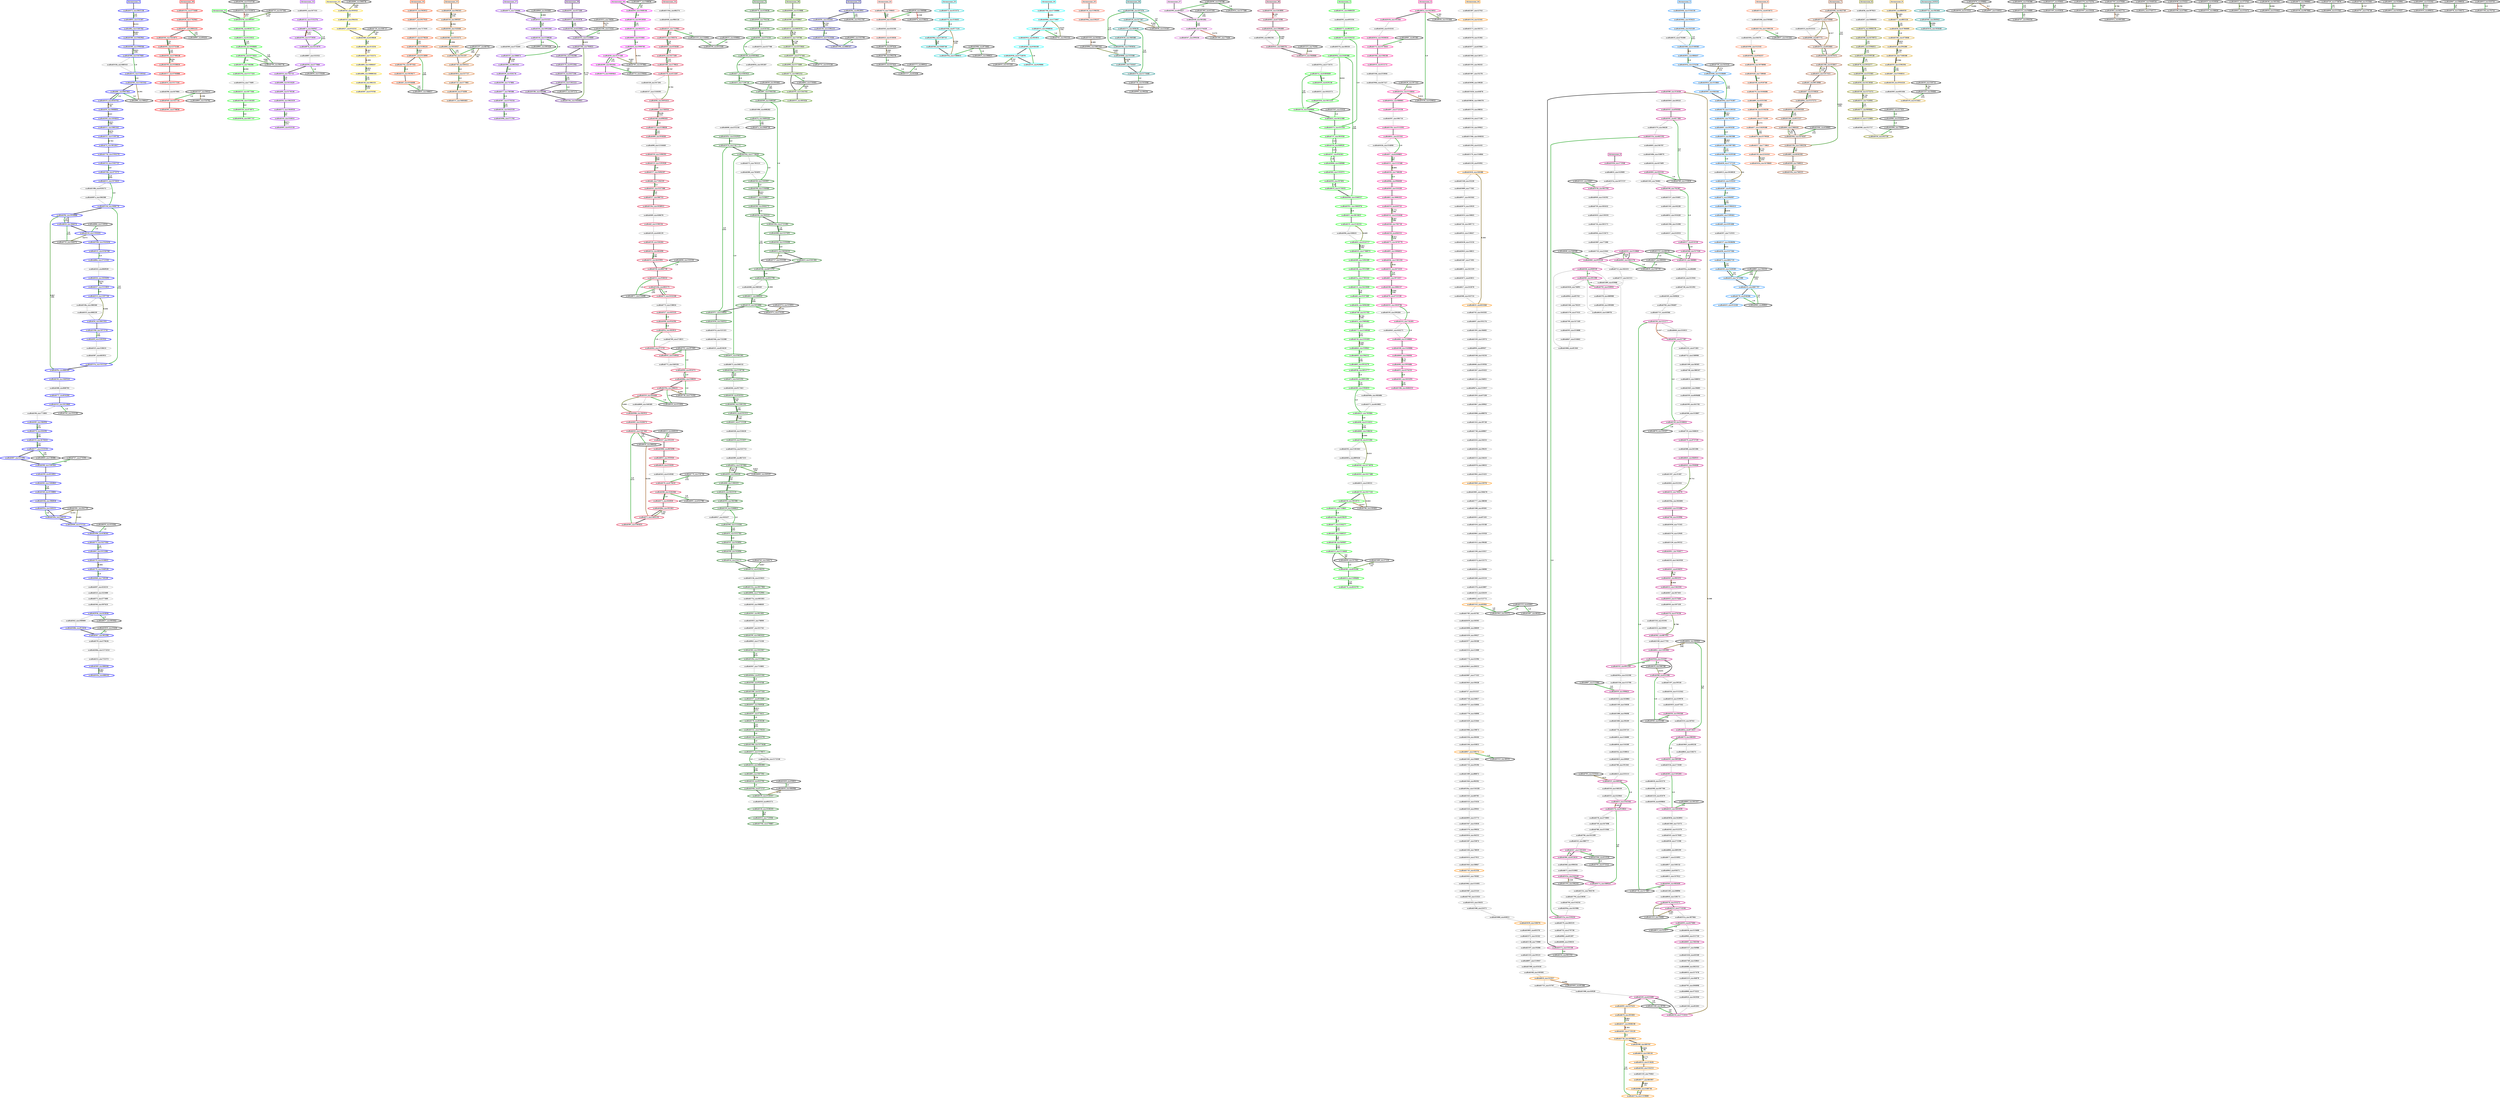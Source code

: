 graph {
	node [fontcolor=black,
		fontname="times-bold",
		fontsize=20,
		penwidth=5
	];
	edge [fontcolor=black,
		fontname="times-bold",
		fontsize=20,
		penwidth=5
	];
	chromosome_1	 [color=blue,
		shape=box];
	scaffold475_size2065138	 [color=blue];
	chromosome_1 -- scaffold475_size2065138	 [color=black];
	scaffold893_size131507	 [color=blue];
	scaffold475_size2065138 -- scaffold893_size131507	 [color=black];
	scaffold475_size2065138 -- scaffold893_size131507	 [color="#009900",
		label="1.0
(23)"];
	scaffold8a_size1569782	 [color=blue];
	scaffold893_size131507 -- scaffold8a_size1569782	 [color=black];
	scaffold893_size131507 -- scaffold8a_size1569782	 [color="#8E4400",
		label=0.414];
	scaffold180_size2482961	 [color=blue];
	scaffold8a_size1569782 -- scaffold180_size2482961	 [color=black];
	scaffold8a_size1569782 -- scaffold180_size2482961	 [color="#556600",
		label="0.663
(16)"];
	scaffold208_size1990566	 [color=blue];
	scaffold180_size2482961 -- scaffold208_size1990566	 [color=black];
	scaffold300_size1447069	 [color=blue];
	scaffold208_size1990566 -- scaffold300_size1447069	 [color=black];
	scaffold208_size1990566 -- scaffold300_size1447069	 [color="#1C8800",
		label="0.825
(20)"];
	scaffold543b_size480543	 [color=grey];
	scaffold300_size1447069 -- scaffold543b_size480543	 [color=grey];
	scaffold255_size1328162	 [color=blue];
	scaffold300_size1447069 -- scaffold255_size1328162	 [color="#009900",
		label=1.0];
	scaffold543b_size480543 -- scaffold255_size1328162	 [color=grey];
	scaffold302_size1363542	 [color=blue];
	scaffold255_size1328162 -- scaffold302_size1363542	 [color=black];
	scaffold255_size1328162 -- scaffold302_size1363542	 [color="#009900",
		label=1.0];
	scaffold8c_size9607061	 [color=blue];
	scaffold302_size1363542 -- scaffold8c_size9607061	 [color=black];
	scaffold8b_size308427	 [color=black];
	scaffold302_size1363542 -- scaffold8b_size308427	 [color="#715500",
		label=0.591];
	scaffold419_size2010793	 [color=blue];
	scaffold8c_size9607061 -- scaffold419_size2010793	 [color=black];
	scaffold8c_size9607061 -- scaffold419_size2010793	 [color="#009900",
		label=1.0];
	scaffold8c_size9607061 -- scaffold8b_size308427	 [color="#009900",
		label=1.0];
	scaffold39_size3008895	 [color=blue];
	scaffold419_size2010793 -- scaffold39_size3008895	 [color=black];
	scaffold419_size2010793 -- scaffold39_size3008895	 [color="#715500",
		label="0.513
(8)"];
	scaffold269_size1694831	 [color=blue];
	scaffold39_size3008895 -- scaffold269_size1694831	 [color=black];
	scaffold39_size3008895 -- scaffold269_size1694831	 [color="#556600",
		label=0.63];
	scaffold511_size1085162	 [color=blue];
	scaffold269_size1694831 -- scaffold511_size1085162	 [color=black];
	scaffold511_size1085162 -- scaffold269_size1694831	 [color="#1C8800",
		label="0.815
(20)"];
	scaffold151_size1339736	 [color=blue];
	scaffold511_size1085162 -- scaffold151_size1339736	 [color=black];
	scaffold511_size1085162 -- scaffold151_size1339736	 [color="#1C8800",
		label="0.876
(21)"];
	scaffold74_size3832817	 [color=blue];
	scaffold151_size1339736 -- scaffold74_size3832817	 [color=black];
	scaffold74_size3832817 -- scaffold151_size1339736	 [color="#397700",
		label=0.763];
	scaffold175b_size2594370	 [color=blue];
	scaffold74_size3832817 -- scaffold175b_size2594370	 [color=black];
	scaffold116_size2102723	 [color=blue];
	scaffold175b_size2594370 -- scaffold116_size2102723	 [color=black];
	scaffold138a_size475573	 [color=blue];
	scaffold116_size2102723 -- scaffold138a_size475573	 [color=black];
	scaffold138a_size475573 -- scaffold116_size2102723	 [color="#009900",
		label=1.0];
	scaffold211_size1472621	 [color=blue];
	scaffold138a_size475573 -- scaffold211_size1472621	 [color=black];
	scaffold211_size1472621 -- scaffold138a_size475573	 [color="#009900",
		label="1.0
(34)"];
	scaffold138b_size939373	 [color=grey];
	scaffold211_size1472621 -- scaffold138b_size939373	 [color=grey];
	scaffold487a_size506500	 [color=grey];
	scaffold138b_size939373 -- scaffold487a_size506500	 [color=grey];
	scaffold313b_size1098770	 [color=blue];
	scaffold487a_size506500 -- scaffold313b_size1098770	 [color=grey];
	scaffold313b_size1098770 -- scaffold211_size1472621	 [color="#009900",
		label=1.0];
	scaffold29b_size2956888	 [color=blue];
	scaffold313b_size1098770 -- scaffold29b_size2956888	 [color=black];
	scaffold313a_size1411547	 [color=blue];
	scaffold313b_size1098770 -- scaffold313a_size1411547	 [color="#009900",
		label="1.0
(12)"];
	scaffold818_size306870	 [color=blue];
	scaffold29b_size2956888 -- scaffold818_size306870	 [color=black];
	scaffold29a_size888504	 [color=blue];
	scaffold29b_size2956888 -- scaffold29a_size888504	 [color="#1C8800",
		label="0.867
(30)"];
	scaffold818_size306870 -- scaffold29b_size2956888	 [color="#009900",
		label="1.0
(23)"];
	scaffold210_size1594445	 [color=blue];
	scaffold818_size306870 -- scaffold210_size1594445	 [color=black];
	scaffold755_size166674	 [color=black];
	scaffold818_size306870 -- scaffold755_size166674	 [color="#009900",
		label="1.0
(14)"];
	scaffold259b_size2563636	 [color=blue];
	scaffold210_size1594445 -- scaffold259b_size2563636	 [color=black];
	scaffold210_size1594445 -- scaffold755_size166674	 [color="#556600",
		label=0.673];
	scaffold121_size4356768	 [color=blue];
	scaffold259b_size2563636 -- scaffold121_size4356768	 [color=black];
	scaffold80a_size3711541	 [color=blue];
	scaffold121_size4356768 -- scaffold80a_size3711541	 [color=black];
	scaffold80a_size3711541 -- scaffold121_size4356768	 [color="#009900",
		label=1.0];
	scaffold163_size860920	 [color=grey];
	scaffold80a_size3711541 -- scaffold163_size860920	 [color=grey];
	scaffold426_size1059495	 [color=blue];
	scaffold163_size860920 -- scaffold426_size1059495	 [color=grey];
	scaffold227_size1511821	 [color=blue];
	scaffold426_size1059495 -- scaffold227_size1511821	 [color=black];
	scaffold227_size1511821 -- scaffold426_size1059495	 [color="#1C8800",
		label="0.879
(9)"];
	scaffold314_size1297726	 [color=blue];
	scaffold227_size1511821 -- scaffold314_size1297726	 [color=black];
	scaffold227_size1511821 -- scaffold314_size1297726	 [color="#009900",
		label=1.0];
	scaffold538a_size388360	 [color=grey];
	scaffold314_size1297726 -- scaffold538a_size388360	 [color=grey];
	scaffold435_size400239	 [color=grey];
	scaffold538a_size388360 -- scaffold435_size400239	 [color=grey];
	scaffold56_size2065593	 [color=blue];
	scaffold435_size400239 -- scaffold56_size2065593	 [color=grey];
	scaffold56_size2065593 -- scaffold314_size1297726	 [color="#556600",
		label=0.646];
	scaffold339b_size1073716	 [color=blue];
	scaffold56_size2065593 -- scaffold339b_size1073716	 [color=black];
	scaffold49_size2201932	 [color=blue];
	scaffold339b_size1073716 -- scaffold49_size2201932	 [color=black];
	scaffold49_size2201932 -- scaffold339b_size1073716	 [color="#009900",
		label="1.0
(18)"];
	scaffold525_size318614	 [color=grey];
	scaffold49_size2201932 -- scaffold525_size318614	 [color=grey];
	scaffold387_size683951	 [color=grey];
	scaffold525_size318614 -- scaffold387_size683951	 [color=grey];
	scaffold387_size683951 -- scaffold313a_size1411547	 [color=grey];
	scaffold313a_size1411547 -- scaffold29a_size888504	 [color=black];
	scaffold236_size3469163	 [color=blue];
	scaffold29a_size888504 -- scaffold236_size3469163	 [color=black];
	scaffold308_size868781	 [color=grey];
	scaffold236_size3469163 -- scaffold308_size868781	 [color=grey];
	scaffold171_size834204	 [color=blue];
	scaffold308_size868781 -- scaffold171_size834204	 [color=grey];
	scaffold343_size1012860	 [color=blue];
	scaffold171_size834204 -- scaffold343_size1012860	 [color=black];
	scaffold196_size771805	 [color=grey];
	scaffold343_size1012860 -- scaffold196_size771805	 [color=grey];
	scaffold702_size193538	 [color=black];
	scaffold343_size1012860 -- scaffold702_size193538	 [color="#009900",
		label=1.0];
	scaffold285_size586994	 [color=blue];
	scaffold196_size771805 -- scaffold285_size586994	 [color=grey];
	scaffold574_size426391	 [color=blue];
	scaffold285_size586994 -- scaffold574_size426391	 [color=black];
	scaffold285_size586994 -- scaffold574_size426391	 [color="#009900",
		label="1.0
(13)"];
	scaffold155_size3678422	 [color=blue];
	scaffold574_size426391 -- scaffold155_size3678422	 [color=black];
	scaffold574_size426391 -- scaffold155_size3678422	 [color="#009900",
		label="1.0
(18)"];
	scaffold177_size2333154	 [color=blue];
	scaffold155_size3678422 -- scaffold177_size2333154	 [color=black];
	scaffold155_size3678422 -- scaffold177_size2333154	 [color="#009900",
		label="1.0
(30)"];
	scaffold407_size521496	 [color=blue];
	scaffold177_size2333154 -- scaffold407_size521496	 [color=black];
	scaffold869_size138486	 [color=black];
	scaffold177_size2333154 -- scaffold869_size138486	 [color="#009900",
		label="1.0
(12)"];
	scaffold298_size1285461	 [color=blue];
	scaffold407_size521496 -- scaffold298_size1285461	 [color=black];
	scaffold299_size822893	 [color=blue];
	scaffold298_size1285461 -- scaffold299_size822893	 [color=black];
	scaffold202_size1484863	 [color=blue];
	scaffold299_size822893 -- scaffold202_size1484863	 [color=black];
	scaffold168_size4150801	 [color=blue];
	scaffold202_size1484863 -- scaffold168_size4150801	 [color=black];
	scaffold168_size4150801 -- scaffold202_size1484863	 [color="#009900",
		label="1.0
(29)"];
	scaffold444b_size306818	 [color=blue];
	scaffold168_size4150801 -- scaffold444b_size306818	 [color=black];
	scaffold293a_size169211	 [color=blue];
	scaffold444b_size306818 -- scaffold293a_size169211	 [color=black];
	scaffold249a_size248235	 [color=blue];
	scaffold293a_size169211 -- scaffold249a_size248235	 [color=black];
	scaffold293a_size169211 -- scaffold249a_size248235	 [color="#009900",
		label=1.0];
	scaffold460_size375723	 [color=blue];
	scaffold249a_size248235 -- scaffold460_size375723	 [color=black];
	scaffold249b_size638101	 [color=blue];
	scaffold460_size375723 -- scaffold249b_size638101	 [color=black];
	scaffold273_size1637494	 [color=blue];
	scaffold249b_size638101 -- scaffold273_size1637494	 [color=black];
	scaffold61_size2412206	 [color=blue];
	scaffold273_size1637494 -- scaffold61_size2412206	 [color=black];
	scaffold61_size2412206 -- scaffold273_size1637494	 [color="#009900",
		label="1.0
(37)"];
	scaffold379_size2430021	 [color=blue];
	scaffold61_size2412206 -- scaffold379_size2430021	 [color=black];
	scaffold179_size3268528	 [color=blue];
	scaffold379_size2430021 -- scaffold179_size3268528	 [color=black];
	scaffold179_size3268528 -- scaffold379_size2430021	 [color="#556600",
		label=0.682];
	scaffold468_size720330	 [color=blue];
	scaffold179_size3268528 -- scaffold468_size720330	 [color=black];
	scaffold179_size3268528 -- scaffold468_size720330	 [color="#009900",
		label=1.0];
	scaffold497_size424214	 [color=grey];
	scaffold468_size720330 -- scaffold497_size424214	 [color=grey];
	scaffold523_size322400	 [color=grey];
	scaffold497_size424214 -- scaffold523_size322400	 [color=grey];
	scaffold571_size277409	 [color=grey];
	scaffold523_size322400 -- scaffold571_size277409	 [color=grey];
	scaffold346_size507624	 [color=grey];
	scaffold571_size277409 -- scaffold346_size507624	 [color=grey];
	scaffold293b_size443036	 [color=blue];
	scaffold346_size507624 -- scaffold293b_size443036	 [color=grey];
	scaffold562_size290909	 [color=grey];
	scaffold293b_size443036 -- scaffold562_size290909	 [color=grey];
	scaffold657_size401042	 [color=black];
	scaffold293b_size443036 -- scaffold657_size401042	 [color="#009900",
		label=1.0];
	scaffold268b_size812616	 [color=blue];
	scaffold562_size290909 -- scaffold268b_size812616	 [color=grey];
	scaffold567_size303390	 [color=blue];
	scaffold268b_size812616 -- scaffold567_size303390	 [color=black];
	scaffold570_size579636	 [color=grey];
	scaffold567_size303390 -- scaffold570_size579636	 [color=grey];
	scaffold268a_size1373252	 [color=grey];
	scaffold570_size579636 -- scaffold268a_size1373252	 [color=grey];
	scaffold212_size755372	 [color=grey];
	scaffold268a_size1373252 -- scaffold212_size755372	 [color=grey];
	scaffold369_size480446	 [color=blue];
	scaffold212_size755372 -- scaffold369_size480446	 [color=grey];
	scaffold444a_size680242	 [color=blue];
	scaffold369_size480446 -- scaffold444a_size680242	 [color=black];
	scaffold369_size480446 -- scaffold444a_size680242	 [color="#1C8800",
		label="0.882
(33)"];
	chromosome_10	 [color=red,
		shape=box];
	scaffold125a_size571668	 [color=red];
	chromosome_10 -- scaffold125a_size571668	 [color=black];
	scaffold420_size1702961	 [color=red];
	scaffold125a_size571668 -- scaffold420_size1702961	 [color=black];
	scaffold187_size2004335	 [color=red];
	scaffold420_size1702961 -- scaffold187_size2004335	 [color=black];
	scaffold166_size1621871	 [color=red];
	scaffold187_size2004335 -- scaffold166_size1621871	 [color=black];
	scaffold985_size85635	 [color=black];
	scaffold187_size2004335 -- scaffold985_size85635	 [color="#009900",
		label="1.0
(14)"];
	scaffold101_size1275148	 [color=red];
	scaffold166_size1621871 -- scaffold101_size1275148	 [color=black];
	scaffold101_size1275148 -- scaffold166_size1621871	 [color="#009900",
		label="1.0
(6)"];
	scaffold102_size2708438	 [color=red];
	scaffold101_size1275148 -- scaffold102_size2708438	 [color=black];
	scaffold101_size1275148 -- scaffold102_size2708438	 [color="#009900",
		label="1.0
(10)"];
	scaffold250_size2430859	 [color=red];
	scaffold102_size2708438 -- scaffold250_size2430859	 [color=black];
	scaffold250_size2430859 -- scaffold102_size2708438	 [color="#1C8800",
		label="0.836
(8)"];
	scaffold117_size4704888	 [color=red];
	scaffold250_size2430859 -- scaffold117_size4704888	 [color=black];
	scaffold54_size3117334	 [color=red];
	scaffold117_size4704888 -- scaffold54_size3117334	 [color=black];
	scaffold396_size447084	 [color=grey];
	scaffold54_size3117334 -- scaffold396_size447084	 [color=grey];
	scaffold569_size321734	 [color=red];
	scaffold396_size447084 -- scaffold569_size321734	 [color=grey];
	scaffold301_size578858	 [color=red];
	scaffold569_size321734 -- scaffold301_size578858	 [color=black];
	chromosome_11	 [color=green,
		shape=box];
	scaffold325b_size209597	 [color=green];
	chromosome_11 -- scaffold325b_size209597	 [color=black];
	scaffold19b_size4010772	 [color=green];
	scaffold325b_size209597 -- scaffold19b_size4010772	 [color=black];
	scaffold13_size4123412	 [color=green];
	scaffold19b_size4010772 -- scaffold13_size4123412	 [color=black];
	scaffold320_size1830685	 [color=green];
	scaffold13_size4123412 -- scaffold320_size1830685	 [color=black];
	scaffold13_size4123412 -- scaffold320_size1830685	 [color="#009900",
		label="1.0
(21)"];
	scaffold19a_size2575923	 [color=green];
	scaffold320_size1830685 -- scaffold19a_size2575923	 [color=black];
	scaffold474_size760286	 [color=green];
	scaffold19a_size2575923 -- scaffold474_size760286	 [color=black];
	scaffold704_size304778	 [color=black];
	scaffold19a_size2575923 -- scaffold704_size304778	 [color="#1C8800",
		label="0.867
(10)"];
	scaffold474_size760286 -- scaffold19a_size2575923	 [color="#009900",
		label=1.0];
	scaffold229a_size1117324	 [color=green];
	scaffold474_size760286 -- scaffold229a_size1117324	 [color=black];
	scaffold474_size760286 -- scaffold229a_size1117324	 [color="#009900",
		label=0.999];
	scaffold455a_size77609	 [color=grey];
	scaffold229a_size1117324 -- scaffold455a_size77609	 [color=grey];
	scaffold221_size1877504	 [color=green];
	scaffold455a_size77609 -- scaffold221_size1877504	 [color=grey];
	scaffold229b_size1526185	 [color=green];
	scaffold221_size1877504 -- scaffold229b_size1526185	 [color=black];
	scaffold455b_size474971	 [color=green];
	scaffold229b_size1526185 -- scaffold455b_size474971	 [color=black];
	scaffold455b_size474971 -- scaffold229b_size1526185	 [color="#009900",
		label=1.0];
	scaffold403b_size1097747	 [color=green];
	scaffold455b_size474971 -- scaffold403b_size1097747	 [color=black];
	scaffold455b_size474971 -- scaffold403b_size1097747	 [color="#009900",
		label=1.0];
	chromosome_12	 [color=purple,
		shape=box];
	scaffold492_size347331	 [color=grey];
	chromosome_12 -- scaffold492_size347331	 [color=grey];
	scaffold122_size1531276	 [color=purple];
	scaffold492_size347331 -- scaffold122_size1531276	 [color=grey];
	scaffold87a_size566947	 [color=purple];
	scaffold122_size1531276 -- scaffold87a_size566947	 [color=black];
	scaffold394_size1373959	 [color=purple];
	scaffold87a_size566947 -- scaffold394_size1373959	 [color=black];
	scaffold87a_size566947 -- scaffold394_size1373959	 [color="#AA3300",
		label="0.317
(13)"];
	scaffold87b_size3211079	 [color=purple];
	scaffold87a_size566947 -- scaffold87b_size3211079	 [color="#009900",
		label="1.0
(16)"];
	scaffold394_size1373959 -- scaffold87b_size3211079	 [color=black];
	scaffold807_size143352	 [color=grey];
	scaffold87b_size3211079 -- scaffold807_size143352	 [color=grey];
	scaffold594_size277060	 [color=purple];
	scaffold807_size143352 -- scaffold594_size277060	 [color=grey];
	scaffold416_size702755	 [color=purple];
	scaffold594_size277060 -- scaffold416_size702755	 [color=black];
	scaffold856_size135649	 [color=black];
	scaffold594_size277060 -- scaffold856_size135649	 [color="#009900",
		label=1.0];
	scaffold88_size3414429	 [color=purple];
	scaffold416_size702755 -- scaffold88_size3414429	 [color=black];
	scaffold88_size3414429 -- scaffold416_size702755	 [color="#009900",
		label="1.0
(5)"];
	scaffold99_size5170530	 [color=purple];
	scaffold88_size3414429 -- scaffold99_size5170530	 [color=black];
	scaffold456_size1862419	 [color=purple];
	scaffold99_size5170530 -- scaffold456_size1862419	 [color=black];
	scaffold575_size1464934	 [color=purple];
	scaffold456_size1862419 -- scaffold575_size1464934	 [color=black];
	scaffold544_size316014	 [color=purple];
	scaffold575_size1464934 -- scaffold544_size316014	 [color=black];
	scaffold575_size1464934 -- scaffold544_size316014	 [color="#009900",
		label="1.0
(9)"];
	scaffold405_size452110	 [color=purple];
	scaffold544_size316014 -- scaffold405_size452110	 [color=black];
	scaffold405_size452110 -- scaffold544_size316014	 [color="#1C8800",
		label="0.873
(21)"];
	chromosome_13	 [color=gold,
		shape=box];
	scaffold542_size595932	 [color=gold];
	chromosome_13 -- scaffold542_size595932	 [color=black];
	scaffold553_size296416	 [color=gold];
	scaffold542_size595932 -- scaffold553_size296416	 [color=black];
	scaffold553_size296416 -- scaffold542_size595932	 [color="#009900",
		label="1.0
(7)"];
	scaffold427_size414314	 [color=gold];
	scaffold553_size296416 -- scaffold427_size414314	 [color=black];
	scaffold553_size296416 -- scaffold427_size414314	 [color="#009900",
		label=1.0];
	scaffold388_size610828	 [color=gold];
	scaffold427_size414314 -- scaffold388_size610828	 [color=black];
	scaffold546_size313254	 [color=gold];
	scaffold388_size610828 -- scaffold546_size313254	 [color=black];
	scaffold546_size313254 -- scaffold388_size610828	 [color="#009900",
		label="1.0
(8)"];
	scaffold463_size725272	 [color=gold];
	scaffold546_size313254 -- scaffold463_size725272	 [color=black];
	scaffold463_size725272 -- scaffold546_size313254	 [color="#8E4400",
		label="0.467
(5)"];
	scaffold84_size3486647	 [color=gold];
	scaffold463_size725272 -- scaffold84_size3486647	 [color=black];
	scaffold84_size3486647 -- scaffold463_size725272	 [color="#8E4400",
		label=0.499];
	scaffold86_size10080344	 [color=gold];
	scaffold84_size3486647 -- scaffold86_size10080344	 [color=black];
	scaffold84_size3486647 -- scaffold86_size10080344	 [color="#1C8800",
		label="0.852
(15)"];
	scaffold536_size306335	 [color=gold];
	scaffold86_size10080344 -- scaffold536_size306335	 [color=black];
	scaffold86_size10080344 -- scaffold536_size306335	 [color="#009900",
		label="1.0
(14)"];
	scaffold587_size479785	 [color=gold];
	scaffold536_size306335 -- scaffold587_size479785	 [color=black];
	scaffold536_size306335 -- scaffold587_size479785	 [color="#1C8800",
		label="0.861
(24)"];
	chromosome_14	 [color=orangered,
		shape=box];
	scaffold355_size502012	 [color=orangered];
	chromosome_14 -- scaffold355_size502012	 [color=black];
	scaffold37_size2937935	 [color=orangered];
	scaffold355_size502012 -- scaffold37_size2937935	 [color=black];
	scaffold415_size717644	 [color=grey];
	scaffold37_size2937935 -- scaffold415_size717644	 [color=grey];
	scaffold127_size2279610	 [color=orangered];
	scaffold415_size717644 -- scaffold127_size2279610	 [color=grey];
	scaffold120_size1438224	 [color=orangered];
	scaffold127_size2279610 -- scaffold120_size1438224	 [color=black];
	scaffold127_size2279610 -- scaffold120_size1438224	 [color="#009900",
		label="1.0
(11)"];
	scaffold107_size2513099	 [color=orangered];
	scaffold120_size1438224 -- scaffold107_size2513099	 [color=black];
	scaffold120_size1438224 -- scaffold107_size2513099	 [color="#009900",
		label="0.922
(15)"];
	scaffold279a_size397442	 [color=orangered];
	scaffold107_size2513099 -- scaffold279a_size397442	 [color=black];
	scaffold845_size188057	 [color=black];
	scaffold107_size2513099 -- scaffold845_size188057	 [color="#009900",
		label="1.0
(20)"];
	scaffold233_size1819677	 [color=orangered];
	scaffold279a_size397442 -- scaffold233_size1819677	 [color=black];
	scaffold233_size1819677 -- scaffold279a_size397442	 [color="#009900",
		label=1.0];
	scaffold5_size4456608	 [color=orangered];
	scaffold233_size1819677 -- scaffold5_size4456608	 [color=black];
	scaffold5_size4456608 -- scaffold845_size188057	 [color="#009900",
		label="1.0
(12)"];
	chromosome_15	 [color=chocolate,
		shape=box];
	scaffold428_size596545	 [color=chocolate];
	chromosome_15 -- scaffold428_size596545	 [color=black];
	scaffold534_size309597	 [color=chocolate];
	scaffold428_size596545 -- scaffold534_size309597	 [color=black];
	scaffold534_size309597 -- scaffold428_size596545	 [color="#397700",
		label="0.729
(14)"];
	scaffold446_size542640	 [color=chocolate];
	scaffold534_size309597 -- scaffold446_size542640	 [color=black];
	scaffold446_size542640 -- scaffold534_size309597	 [color="#715500",
		label=0.592];
	scaffold186_size2513171	 [color=chocolate];
	scaffold446_size542640 -- scaffold186_size2513171	 [color=black];
	scaffold446_size542640 -- scaffold186_size2513171	 [color="#009900",
		label=1.0];
	scaffold66_size5016937	 [color=chocolate];
	scaffold186_size2513171 -- scaffold66_size5016937	 [color=black];
	scaffold66_size5016937 -- scaffold186_size2513171	 [color="#009900",
		label=0.998];
	scaffold764_size161197	 [color=chocolate];
	scaffold66_size5016937 -- scaffold764_size161197	 [color=black];
	scaffold764_size161197 -- scaffold66_size5016937	 [color="#009900",
		label="1.0
(17)"];
	scaffold710_size569311	 [color=chocolate];
	scaffold764_size161197 -- scaffold710_size569311	 [color=black];
	scaffold585a_size537757	 [color=chocolate];
	scaffold710_size569311 -- scaffold585a_size537757	 [color=black];
	scaffold710_size569311 -- scaffold585a_size537757	 [color="#009900",
		label=1.0];
	scaffold722_size577081	 [color=chocolate];
	scaffold585a_size537757 -- scaffold722_size577081	 [color=black];
	scaffold722_size577081 -- scaffold585a_size537757	 [color="#009900",
		label=1.0];
	scaffold630_size374499	 [color=chocolate];
	scaffold722_size577081 -- scaffold630_size374499	 [color=black];
	scaffold630_size374499 -- scaffold722_size577081	 [color="#009900",
		label=1.0];
	scaffold111_size3684403	 [color=chocolate];
	scaffold630_size374499 -- scaffold111_size3684403	 [color=black];
	chromosome_17	 [color=blueviolet,
		shape=box];
	scaffold472_size759406	 [color=blueviolet];
	chromosome_17 -- scaffold472_size759406	 [color=black];
	scaffold323_size551557	 [color=blueviolet];
	scaffold472_size759406 -- scaffold323_size551557	 [color=black];
	scaffold164_size1093260	 [color=blueviolet];
	scaffold323_size551557 -- scaffold164_size1093260	 [color=black];
	scaffold323_size551557 -- scaffold164_size1093260	 [color="#009900",
		label="1.0
(9)"];
	scaffold144_size1558838	 [color=blueviolet];
	scaffold164_size1093260 -- scaffold144_size1558838	 [color=black];
	scaffold304_size574269	 [color=grey];
	scaffold144_size1558838 -- scaffold304_size574269	 [color=grey];
	scaffold882_size285420	 [color=black];
	scaffold144_size1558838 -- scaffold882_size285420	 [color="#009900",
		label=1.0];
	scaffold335_size580873	 [color=blueviolet];
	scaffold304_size574269 -- scaffold335_size580873	 [color=grey];
	scaffold335_size580873 -- scaffold144_size1558838	 [color="#009900",
		label=1.0];
	scaffold109a_size802443	 [color=blueviolet];
	scaffold335_size580873 -- scaffold109a_size802443	 [color=black];
	scaffold109a_size802443 -- scaffold335_size580873	 [color="#715500",
		label="0.566
(12)"];
	scaffold430_size426170	 [color=blueviolet];
	scaffold109a_size802443 -- scaffold430_size426170	 [color=black];
	scaffold430_size426170 -- scaffold109a_size802443	 [color="#009900",
		label=1.0];
	scaffold206_size747084	 [color=blueviolet];
	scaffold430_size426170 -- scaffold206_size747084	 [color=black];
	scaffold206_size747084 -- scaffold430_size426170	 [color="#009900",
		label=1.0];
	scaffold477_size789380	 [color=blueviolet];
	scaffold206_size747084 -- scaffold477_size789380	 [color=black];
	scaffold307_size1576516	 [color=blueviolet];
	scaffold477_size789380 -- scaffold307_size1576516	 [color=black];
	scaffold307_size1576516 -- scaffold477_size789380	 [color="#009900",
		label=1.0];
	scaffold226_size1642559	 [color=blueviolet];
	scaffold307_size1576516 -- scaffold226_size1642559	 [color=black];
	scaffold307_size1576516 -- scaffold226_size1642559	 [color="#009900",
		label="1.0
(22)"];
	scaffold109b_size371702	 [color=blueviolet];
	scaffold226_size1642559 -- scaffold109b_size371702	 [color=black];
	scaffold226_size1642559 -- scaffold109b_size371702	 [color="#009900",
		label=1.0];
	chromosome_18	 [color=indigo,
		shape=box];
	scaffold391_size457260	 [color=indigo];
	chromosome_18 -- scaffold391_size457260	 [color=black];
	scaffold452_size441078	 [color=indigo];
	scaffold391_size457260 -- scaffold452_size441078	 [color=black];
	scaffold358_size633991	 [color=indigo];
	scaffold452_size441078 -- scaffold358_size633991	 [color=black];
	scaffold452_size441078 -- scaffold358_size633991	 [color="#009900",
		label="1.0
(13)"];
	scaffold344_size1124809	 [color=indigo];
	scaffold358_size633991 -- scaffold344_size1124809	 [color=black];
	scaffold136b_size784021	 [color=indigo];
	scaffold344_size1124809 -- scaffold136b_size784021	 [color=black];
	scaffold136b_size784021 -- scaffold344_size1124809	 [color="#556600",
		label=0.619];
	scaffold418a_size556398	 [color=indigo];
	scaffold136b_size784021 -- scaffold418a_size556398	 [color=black];
	scaffold317b_size953392	 [color=indigo];
	scaffold418a_size556398 -- scaffold317b_size953392	 [color=black];
	scaffold154_size2637199	 [color=indigo];
	scaffold317b_size953392 -- scaffold154_size2637199	 [color=black];
	scaffold143_size1202223	 [color=indigo];
	scaffold154_size2637199 -- scaffold143_size1202223	 [color=black];
	scaffold154_size2637199 -- scaffold143_size1202223	 [color="#009900",
		label="1.0
(13)"];
	scaffold418b_size549388	 [color=indigo];
	scaffold143_size1202223 -- scaffold418b_size549388	 [color=black];
	scaffold912_size107173	 [color=black];
	scaffold143_size1202223 -- scaffold912_size107173	 [color="#009900",
		label=1.0];
	scaffold136a_size1664063	 [color=indigo];
	scaffold418b_size549388 -- scaffold136a_size1664063	 [color=black];
	scaffold136a_size1664063 -- scaffold136b_size784021	 [color="#397700",
		label="0.776
(15)"];
	chromosome_19	 [color=fuchsia,
		shape=box];
	scaffold203_size2468146	 [color=fuchsia];
	chromosome_19 -- scaffold203_size2468146	 [color=black];
	scaffold114_size1012010	 [color=fuchsia];
	scaffold203_size2468146 -- scaffold114_size1012010	 [color=black];
	scaffold203_size2468146 -- scaffold114_size1012010	 [color="#009900",
		label=1.0];
	scaffold535_size501475	 [color=fuchsia];
	scaffold114_size1012010 -- scaffold535_size501475	 [color=black];
	scaffold535_size501475 -- scaffold114_size1012010	 [color="#009900",
		label="1.0
(27)"];
	scaffold603_size351602	 [color=fuchsia];
	scaffold535_size501475 -- scaffold603_size351602	 [color=black];
	scaffold34_size1999705	 [color=fuchsia];
	scaffold603_size351602 -- scaffold34_size1999705	 [color=black];
	scaffold603_size351602 -- scaffold34_size1999705	 [color="#009900",
		label=1.0];
	scaffold36_size3137340	 [color=fuchsia];
	scaffold34_size1999705 -- scaffold36_size3137340	 [color=black];
	scaffold289_size584264	 [color=fuchsia];
	scaffold36_size3137340 -- scaffold289_size584264	 [color=black];
	scaffold785_size197883	 [color=black];
	scaffold36_size3137340 -- scaffold785_size197883	 [color="#556600",
		label="0.662
(6)"];
	scaffold289_size584264 -- scaffold36_size3137340	 [color="#009900",
		label="1.0
(11)"];
	scaffold374_size1660463	 [color=fuchsia];
	scaffold289_size584264 -- scaffold374_size1660463	 [color=black];
	scaffold753_size239692	 [color=black];
	scaffold289_size584264 -- scaffold753_size239692	 [color="#009900",
		label="1.0
(8)"];
	chromosome_1A	 [color=crimson,
		shape=box];
	scaffold1156a_size86274	 [color=grey];
	chromosome_1A -- scaffold1156a_size86274	 [color=grey];
	scaffold440_size986126	 [color=grey];
	scaffold1156a_size86274 -- scaffold440_size986126	 [color=grey];
	scaffold225_size712905	 [color=crimson];
	scaffold440_size986126 -- scaffold225_size712905	 [color=grey];
	scaffold551_size338374	 [color=crimson];
	scaffold225_size712905 -- scaffold551_size338374	 [color=black];
	scaffold1233_size116995	 [color=black];
	scaffold225_size712905 -- scaffold1233_size116995	 [color="#009900",
		label=1.0];
	scaffold551_size338374 -- scaffold225_size712905	 [color="#009900",
		label="1.0
(5)"];
	scaffold445_size455658	 [color=crimson];
	scaffold551_size338374 -- scaffold445_size455658	 [color=black];
	scaffold445_size455658 -- scaffold551_size338374	 [color="#009900",
		label="1.0
(9)"];
	scaffold59_size3417349	 [color=crimson];
	scaffold445_size455658 -- scaffold59_size3417349	 [color=black];
	scaffold59_size3417349 -- scaffold445_size455658	 [color="#009900",
		label="1.0
(5)"];
	scaffold538b_size179021	 [color=crimson];
	scaffold59_size3417349 -- scaffold538b_size179021	 [color=black];
	scaffold59_size3417349 -- scaffold538b_size179021	 [color="#009900",
		label="1.0
(15)"];
	scaffold270_size613207	 [color=crimson];
	scaffold538b_size179021 -- scaffold270_size613207	 [color=black];
	scaffold538b_size179021 -- scaffold270_size613207	 [color="#397700",
		label=0.787];
	scaffold528_size347201	 [color=grey];
	scaffold270_size613207 -- scaffold528_size347201	 [color=grey];
	scaffold147_size1310395	 [color=grey];
	scaffold528_size347201 -- scaffold147_size1310395	 [color=grey];
	scaffold46_size2691653	 [color=crimson];
	scaffold147_size1310395 -- scaffold46_size2691653	 [color=grey];
	scaffold46_size2691653 -- scaffold270_size613207	 [color="#397700",
		label=0.701];
	scaffold801_size146934	 [color=crimson];
	scaffold46_size2691653 -- scaffold801_size146934	 [color=black];
	scaffold340_size898503	 [color=crimson];
	scaffold801_size146934 -- scaffold340_size898503	 [color=black];
	scaffold801_size146934 -- scaffold340_size898503	 [color="#556600",
		label="0.638
(12)"];
	scaffold112_size2158830	 [color=crimson];
	scaffold340_size898503 -- scaffold112_size2158830	 [color=black];
	scaffold112_size2158830 -- scaffold340_size898503	 [color="#009900",
		label=1.0];
	scaffold489_size593838	 [color=crimson];
	scaffold112_size2158830 -- scaffold489_size593838	 [color=black];
	scaffold112_size2158830 -- scaffold489_size593838	 [color="#009900",
		label="1.0
(21)"];
	scaffold90_size1216660	 [color=grey];
	scaffold489_size593838 -- scaffold90_size1216660	 [color=grey];
	scaffold334_size1490591	 [color=crimson];
	scaffold90_size1216660 -- scaffold334_size1490591	 [color=grey];
	scaffold123_size1295920	 [color=crimson];
	scaffold334_size1490591 -- scaffold123_size1295920	 [color=black];
	scaffold123_size1295920 -- scaffold334_size1490591	 [color="#1C8800",
		label="0.82
(28)"];
	scaffold157_size5696107	 [color=crimson];
	scaffold123_size1295920 -- scaffold157_size5696107	 [color=black];
	scaffold157_size5696107 -- scaffold123_size1295920	 [color="#009900",
		label=1.0];
	scaffold6_size7196319	 [color=crimson];
	scaffold157_size5696107 -- scaffold6_size7196319	 [color=black];
	scaffold161_size3337300	 [color=crimson];
	scaffold6_size7196319 -- scaffold161_size3337300	 [color=black];
	scaffold6_size7196319 -- scaffold161_size3337300	 [color="#009900",
		label=1.0];
	scaffold557_size300743	 [color=crimson];
	scaffold161_size3337300 -- scaffold557_size300743	 [color=black];
	scaffold557_size300743 -- scaffold161_size3337300	 [color="#009900",
		label="1.0
(7)"];
	scaffold126a_size1038911	 [color=crimson];
	scaffold557_size300743 -- scaffold126a_size1038911	 [color=black];
	scaffold409_size440670	 [color=grey];
	scaffold126a_size1038911 -- scaffold409_size440670	 [color=grey];
	scaffold2_size5190156	 [color=crimson];
	scaffold409_size440670 -- scaffold2_size5190156	 [color=grey];
	scaffold529_size640159	 [color=grey];
	scaffold2_size5190156 -- scaffold529_size640159	 [color=grey];
	scaffold539_size326264	 [color=crimson];
	scaffold529_size640159 -- scaffold539_size326264	 [color=grey];
	scaffold12a_size482690	 [color=crimson];
	scaffold539_size326264 -- scaffold12a_size482690	 [color=black];
	scaffold251_size4645995	 [color=crimson];
	scaffold12a_size482690 -- scaffold251_size4645995	 [color=black];
	scaffold12a_size482690 -- scaffold251_size4645995	 [color="#009900",
		label="1.0
(30)"];
	scaffold150_size884730	 [color=crimson];
	scaffold251_size4645995 -- scaffold150_size884730	 [color=black];
	scaffold312_size958432	 [color=crimson];
	scaffold150_size884730 -- scaffold312_size958432	 [color=black];
	scaffold526b_size682175	 [color=crimson];
	scaffold312_size958432 -- scaffold526b_size682175	 [color=black];
	scaffold871_size116600	 [color=black];
	scaffold312_size958432 -- scaffold871_size116600	 [color="#009900",
		label=1.0];
	scaffold75_size2432240	 [color=crimson];
	scaffold526b_size682175 -- scaffold75_size2432240	 [color=black];
	scaffold526b_size682175 -- scaffold75_size2432240	 [color="#009900",
		label=1.0];
	scaffold526b_size682175 -- scaffold871_size116600	 [color="#009900",
		label="1.0
(19)"];
	scaffold773_size158016	 [color=grey];
	scaffold75_size2432240 -- scaffold773_size158016	 [color=grey];
	scaffold527_size445535	 [color=crimson];
	scaffold773_size158016 -- scaffold527_size445535	 [color=grey];
	scaffold498_size956394	 [color=crimson];
	scaffold527_size445535 -- scaffold498_size956394	 [color=black];
	scaffold527_size445535 -- scaffold498_size956394	 [color="#009900",
		label=1.0];
	scaffold93a_size482814	 [color=crimson];
	scaffold498_size956394 -- scaffold93a_size482814	 [color=black];
	scaffold93a_size482814 -- scaffold498_size956394	 [color="#009900",
		label=1.0];
	scaffold709_size272815	 [color=grey];
	scaffold93a_size482814 -- scaffold709_size272815	 [color=grey];
	scaffold462_size373745	 [color=crimson];
	scaffold93a_size482814 -- scaffold462_size373745	 [color="#009900",
		label=1.0];
	scaffold709_size272815 -- scaffold462_size373745	 [color=grey];
	scaffold645_size218944	 [color=crimson];
	scaffold462_size373745 -- scaffold645_size218944	 [color=black];
	scaffold771_size160326	 [color=grey];
	scaffold645_size218944 -- scaffold771_size160326	 [color=grey];
	scaffold494_size493473	 [color=crimson];
	scaffold771_size160326 -- scaffold494_size493473	 [color=grey];
	scaffold406a_size330819	 [color=crimson];
	scaffold494_size493473 -- scaffold406a_size330819	 [color=black];
	scaffold406a_size330819 -- scaffold494_size493473	 [color="#009900",
		label=1.0];
	scaffold259a_size288655	 [color=crimson];
	scaffold406a_size330819 -- scaffold259a_size288655	 [color=black];
	scaffold324_size562660	 [color=crimson];
	scaffold259a_size288655 -- scaffold324_size562660	 [color=black];
	scaffold736_size176182	 [color=black];
	scaffold259a_size288655 -- scaffold736_size176182	 [color="#715500",
		label=0.595];
	scaffold809_size160589	 [color=grey];
	scaffold324_size562660 -- scaffold809_size160589	 [color=grey];
	scaffold490b_size382953	 [color=crimson];
	scaffold324_size562660 -- scaffold490b_size382953	 [color="#556600",
		label=0.601];
	scaffold610_size431094	 [color=black];
	scaffold324_size562660 -- scaffold610_size431094	 [color="#009900",
		label=1.0];
	scaffold809_size160589 -- scaffold490b_size382953	 [color=grey];
	scaffold401_size1628473	 [color=crimson];
	scaffold490b_size382953 -- scaffold401_size1628473	 [color=black];
	scaffold242_size1397362	 [color=crimson];
	scaffold401_size1628473 -- scaffold242_size1397362	 [color=black];
	scaffold327_size595219	 [color=crimson];
	scaffold242_size1397362 -- scaffold327_size595219	 [color=black];
	scaffold385_size1505621	 [color=crimson];
	scaffold242_size1397362 -- scaffold385_size1505621	 [color="#009900",
		label="1.0
(15)"];
	scaffold616_size280444	 [color=black];
	scaffold242_size1397362 -- scaffold616_size280444	 [color="#009900",
		label="1.0
(17)"];
	scaffold200b_size865698	 [color=crimson];
	scaffold327_size595219 -- scaffold200b_size865698	 [color=black];
	scaffold855_size395918	 [color=crimson];
	scaffold200b_size865698 -- scaffold855_size395918	 [color=black];
	scaffold629_size231839	 [color=crimson];
	scaffold855_size395918 -- scaffold629_size231839	 [color=black];
	scaffold855_size395918 -- scaffold629_size231839	 [color="#009900",
		label=1.0];
	scaffold563_size454948	 [color=grey];
	scaffold629_size231839 -- scaffold563_size454948	 [color=grey];
	scaffold470_size679632	 [color=crimson];
	scaffold563_size454948 -- scaffold470_size679632	 [color=grey];
	scaffold286_size1646366	 [color=crimson];
	scaffold470_size679632 -- scaffold286_size1646366	 [color=black];
	scaffold471_size442010	 [color=crimson];
	scaffold286_size1646366 -- scaffold471_size442010	 [color=black];
	scaffold286_size1646366 -- scaffold471_size442010	 [color="#009900",
		label=1.0];
	scaffold691_size652798	 [color=black];
	scaffold286_size1646366 -- scaffold691_size652798	 [color="#009900",
		label="1.0
(17)"];
	scaffold200a_size391463	 [color=crimson];
	scaffold471_size442010 -- scaffold200a_size391463	 [color=black];
	scaffold71_size2483134	 [color=crimson];
	scaffold200a_size391463 -- scaffold71_size2483134	 [color=black];
	scaffold71_size2483134 -- scaffold200a_size391463	 [color="#397700",
		label="0.769
(10)"];
	scaffold71_size2483134 -- scaffold385_size1505621	 [color=black];
	chromosome_2	 [color=darkgreen,
		shape=box];
	scaffold476_size434038	 [color=darkgreen];
	chromosome_2 -- scaffold476_size434038	 [color=black];
	scaffold469_size794156	 [color=darkgreen];
	scaffold476_size434038 -- scaffold469_size794156	 [color=black];
	scaffold429_size610703	 [color=darkgreen];
	scaffold469_size794156 -- scaffold429_size610703	 [color=black];
	scaffold469_size794156 -- scaffold429_size610703	 [color="#009900",
		label=1.0];
	scaffold581_size575119	 [color=darkgreen];
	scaffold429_size610703 -- scaffold581_size575119	 [color=black];
	scaffold581_size575119 -- scaffold429_size610703	 [color="#009900",
		label=1.0];
	scaffold353_size527708	 [color=grey];
	scaffold581_size575119 -- scaffold353_size527708	 [color=grey];
	scaffold128_size6481862	 [color=darkgreen];
	scaffold581_size575119 -- scaffold128_size6481862	 [color="#009900",
		label=1.0];
	scaffold353_size527708 -- scaffold128_size6481862	 [color=grey];
	scaffold481b_size185287	 [color=grey];
	scaffold128_size6481862 -- scaffold481b_size185287	 [color=grey];
	scaffold27_size4385925	 [color=darkgreen];
	scaffold128_size6481862 -- scaffold27_size4385925	 [color="#009900",
		label=1.0];
	scaffold481b_size185287 -- scaffold27_size4385925	 [color=grey];
	scaffold25_size7138710	 [color=darkgreen];
	scaffold27_size4385925 -- scaffold25_size7138710	 [color=black];
	scaffold27_size4385925 -- scaffold25_size7138710	 [color="#009900",
		label=1.0];
	scaffold81_size2366350	 [color=darkgreen];
	scaffold25_size7138710 -- scaffold81_size2366350	 [color=black];
	scaffold260_size1689387	 [color=darkgreen];
	scaffold81_size2366350 -- scaffold260_size1689387	 [color=black];
	scaffold140b_size608282	 [color=grey];
	scaffold260_size1689387 -- scaffold140b_size608282	 [color=grey];
	scaffold7b_size3689420	 [color=darkgreen];
	scaffold140b_size608282 -- scaffold7b_size3689420	 [color=grey];
	scaffold606_size251236	 [color=grey];
	scaffold7b_size3689420 -- scaffold606_size251236	 [color=grey];
	scaffold7a_size2068726	 [color=black];
	scaffold7b_size3689420 -- scaffold7a_size2068726	 [color="#009900",
		label="1.0
(18)"];
	scaffold185a_size2242925	 [color=darkgreen];
	scaffold606_size251236 -- scaffold185a_size2242925	 [color=grey];
	scaffold197b_size1367772	 [color=darkgreen];
	scaffold185a_size2242925 -- scaffold197b_size1367772	 [color=black];
	scaffold197b_size1367772 -- scaffold185a_size2242925	 [color="#009900",
		label=1.0];
	scaffold256a_size1770049	 [color=darkgreen];
	scaffold197b_size1367772 -- scaffold256a_size1770049	 [color=black];
	scaffold375_size783121	 [color=grey];
	scaffold256a_size1770049 -- scaffold375_size783121	 [color=grey];
	scaffold230_size1183997	 [color=darkgreen];
	scaffold256a_size1770049 -- scaffold230_size1183997	 [color="#009900",
		label=1.0];
	scaffold280_size783695	 [color=grey];
	scaffold375_size783121 -- scaffold280_size783695	 [color=grey];
	scaffold280_size783695 -- scaffold230_size1183997	 [color=grey];
	scaffold198_size1336980	 [color=darkgreen];
	scaffold230_size1183997 -- scaffold198_size1336980	 [color=black];
	scaffold198_size1336980 -- scaffold230_size1183997	 [color="#009900",
		label=1.0];
	scaffold377_size1430017	 [color=darkgreen];
	scaffold198_size1336980 -- scaffold377_size1430017	 [color=black];
	scaffold377_size1430017 -- scaffold198_size1336980	 [color="#556600",
		label="0.612
(35)"];
	scaffold106_size2046173	 [color=darkgreen];
	scaffold377_size1430017 -- scaffold106_size2046173	 [color=black];
	scaffold18a_size504521	 [color=darkgreen];
	scaffold106_size2046173 -- scaffold18a_size504521	 [color=black];
	scaffold106_size2046173 -- scaffold18a_size504521	 [color="#009900",
		label=1.0];
	scaffold140a_size2725384	 [color=darkgreen];
	scaffold18a_size504521 -- scaffold140a_size2725384	 [color=black];
	scaffold140a_size2725384 -- scaffold260_size1689387	 [color="#009900",
		label=1.0];
	scaffold488_size1227691	 [color=darkgreen];
	scaffold140a_size2725384 -- scaffold488_size1227691	 [color=black];
	scaffold488_size1227691 -- scaffold140a_size2725384	 [color="#009900",
		label="1.0
(30)"];
	scaffold184_size3359490	 [color=darkgreen];
	scaffold488_size1227691 -- scaffold184_size3359490	 [color=black];
	scaffold14_size10030335	 [color=darkgreen];
	scaffold184_size3359490 -- scaffold14_size10030335	 [color=black];
	scaffold184_size3359490 -- scaffold14_size10030335	 [color="#009900",
		label=1.0];
	scaffold23_size4101304	 [color=darkgreen];
	scaffold14_size10030335 -- scaffold23_size4101304	 [color=black];
	scaffold717_size193549	 [color=black];
	scaffold14_size10030335 -- scaffold717_size193549	 [color="#556600",
		label=0.66];
	scaffold18b_size6072797	 [color=darkgreen];
	scaffold23_size4101304 -- scaffold18b_size6072797	 [color=black];
	scaffold18b_size6072797 -- scaffold18a_size504521	 [color="#009900",
		label="1.0
(19)"];
	scaffold548_size822790	 [color=darkgreen];
	scaffold18b_size6072797 -- scaffold548_size822790	 [color=black];
	scaffold548_size822790 -- scaffold18b_size6072797	 [color="#009900",
		label=1.0];
	scaffold408_size580569	 [color=grey];
	scaffold548_size822790 -- scaffold408_size580569	 [color=grey];
	scaffold611_size480642	 [color=darkgreen];
	scaffold408_size580569 -- scaffold611_size480642	 [color=grey];
	scaffold611_size480642 -- scaffold548_size822790	 [color="#009900",
		label=0.999];
	scaffold135_size1055886	 [color=darkgreen];
	scaffold611_size480642 -- scaffold135_size1055886	 [color=black];
	scaffold135_size1055886 -- scaffold611_size480642	 [color="#009900",
		label="1.0
(26)"];
	scaffold197c_size210844	 [color=darkgreen];
	scaffold135_size1055886 -- scaffold197c_size210844	 [color=black];
	scaffold197a_size376181	 [color=black];
	scaffold135_size1055886 -- scaffold197a_size376181	 [color="#009900",
		label=1.0];
	scaffold197c_size210844 -- scaffold197b_size1367772	 [color="#009900",
		label="1.0
(16)"];
	scaffold185b_size346912	 [color=darkgreen];
	scaffold197c_size210844 -- scaffold185b_size346912	 [color=black];
	scaffold197d_size521321	 [color=grey];
	scaffold185b_size346912 -- scaffold197d_size521321	 [color=grey];
	scaffold256b_size722208	 [color=grey];
	scaffold197d_size521321 -- scaffold256b_size722208	 [color=grey];
	scaffold321_size814610	 [color=grey];
	scaffold256b_size722208 -- scaffold321_size814610	 [color=grey];
	scaffold51_size2581201	 [color=darkgreen];
	scaffold321_size814610 -- scaffold51_size2581201	 [color=grey];
	scaffold51_size2581201 -- scaffold256a_size1770049	 [color="#009900",
		label=1.0];
	scaffold673_size268132	 [color=grey];
	scaffold51_size2581201 -- scaffold673_size268132	 [color=grey];
	scaffold240a_size1150746	 [color=darkgreen];
	scaffold673_size268132 -- scaffold240a_size1150746	 [color=grey];
	scaffold7c_size1645192	 [color=darkgreen];
	scaffold240a_size1150746 -- scaffold7c_size1645192	 [color=black];
	scaffold240a_size1150746 -- scaffold7c_size1645192	 [color="#009900",
		label="1.0
(7)"];
	scaffold266_size917463	 [color=grey];
	scaffold7c_size1645192 -- scaffold266_size917463	 [color=grey];
	scaffold439_size934353	 [color=darkgreen];
	scaffold266_size917463 -- scaffold439_size934353	 [color=grey];
	scaffold284_size3381195	 [color=darkgreen];
	scaffold439_size934353 -- scaffold284_size3381195	 [color=black];
	scaffold439_size934353 -- scaffold284_size3381195	 [color="#009900",
		label="0.94
(9)"];
	scaffold16_size6192313	 [color=darkgreen];
	scaffold284_size3381195 -- scaffold16_size6192313	 [color=black];
	scaffold284_size3381195 -- scaffold16_size6192313	 [color="#009900",
		label="1.0
(19)"];
	scaffold41_size2715128	 [color=darkgreen];
	scaffold16_size6192313 -- scaffold41_size2715128	 [color=black];
	scaffold41_size2715128 -- scaffold16_size6192313	 [color="#397700",
		label="0.757
(10)"];
	scaffold328_size534618	 [color=grey];
	scaffold41_size2715128 -- scaffold328_size534618	 [color=grey];
	scaffold319_size555457	 [color=darkgreen];
	scaffold328_size534618 -- scaffold319_size555457	 [color=grey];
	scaffold552a_size521712	 [color=grey];
	scaffold319_size555457 -- scaffold552a_size521712	 [color=grey];
	scaffold389_size867215	 [color=grey];
	scaffold552a_size521712 -- scaffold389_size867215	 [color=grey];
	scaffold91a_size2397082	 [color=darkgreen];
	scaffold389_size867215 -- scaffold91a_size2397082	 [color=grey];
	scaffold495_size340449	 [color=darkgreen];
	scaffold91a_size2397082 -- scaffold495_size340449	 [color=black];
	scaffold91a_size2397082 -- scaffold495_size340449	 [color="#556600",
		label="0.614
(10)"];
	scaffold602_size269597	 [color=black];
	scaffold91a_size2397082 -- scaffold602_size269597	 [color="#1C8800",
		label="0.833
(19)"];
	scaffold68_size1286423	 [color=darkgreen];
	scaffold495_size340449 -- scaffold68_size1286423	 [color=black];
	scaffold495_size340449 -- scaffold68_size1286423	 [color="#009900",
		label="1.0
(5)"];
	scaffold24_size2622131	 [color=darkgreen];
	scaffold68_size1286423 -- scaffold24_size2622131	 [color=black];
	scaffold24_size2622131 -- scaffold68_size1286423	 [color="#009900",
		label=1.0];
	scaffold395_size582586	 [color=darkgreen];
	scaffold24_size2622131 -- scaffold395_size582586	 [color=black];
	scaffold395_size582586 -- scaffold24_size2622131	 [color="#009900",
		label=1.0];
	scaffold129_size3200821	 [color=darkgreen];
	scaffold395_size582586 -- scaffold129_size3200821	 [color=black];
	scaffold927_size101637	 [color=grey];
	scaffold129_size3200821 -- scaffold927_size101637	 [color=grey];
	scaffold306_size1124301	 [color=darkgreen];
	scaffold927_size101637 -- scaffold306_size1124301	 [color=grey];
	scaffold306_size1124301 -- scaffold129_size3200821	 [color="#009900",
		label=1.0];
	scaffold32_size3311785	 [color=darkgreen];
	scaffold306_size1124301 -- scaffold32_size3311785	 [color=black];
	scaffold306_size1124301 -- scaffold32_size3311785	 [color="#009900",
		label="1.0
(29)"];
	scaffold541_size543094	 [color=darkgreen];
	scaffold32_size3311785 -- scaffold541_size543094	 [color=black];
	scaffold32_size3311785 -- scaffold541_size543094	 [color="#009900",
		label=1.0];
	scaffold590_size542096	 [color=darkgreen];
	scaffold541_size543094 -- scaffold590_size542096	 [color=black];
	scaffold541_size543094 -- scaffold590_size542096	 [color="#009900",
		label="1.0
(5)"];
	scaffold91b_size216171	 [color=darkgreen];
	scaffold590_size542096 -- scaffold91b_size216171	 [color=black];
	scaffold152_size4190255	 [color=darkgreen];
	scaffold91b_size216171 -- scaffold152_size4190255	 [color=black];
	scaffold513b_size225021	 [color=grey];
	scaffold152_size4190255 -- scaffold513b_size225021	 [color=grey];
	scaffold132a_size2017902	 [color=darkgreen];
	scaffold513b_size225021 -- scaffold132a_size2017902	 [color=grey];
	scaffold80b_size1762991	 [color=darkgreen];
	scaffold132a_size2017902 -- scaffold80b_size1762991	 [color=black];
	scaffold175a_size403303	 [color=grey];
	scaffold80b_size1762991 -- scaffold175a_size403303	 [color=grey];
	scaffold345_size508849	 [color=grey];
	scaffold175a_size403303 -- scaffold345_size508849	 [color=grey];
	scaffold361_size961403	 [color=darkgreen];
	scaffold345_size508849 -- scaffold361_size961403	 [color=grey];
	scaffold1051_size70099	 [color=grey];
	scaffold361_size961403 -- scaffold1051_size70099	 [color=grey];
	scaffold507_size321762	 [color=grey];
	scaffold1051_size70099 -- scaffold507_size321762	 [color=grey];
	scaffold199_size1082422	 [color=darkgreen];
	scaffold507_size321762 -- scaffold199_size1082422	 [color=grey];
	scaffold965_size175330	 [color=grey];
	scaffold199_size1082422 -- scaffold965_size175330	 [color=grey];
	scaffold384_size1042467	 [color=darkgreen];
	scaffold965_size175330 -- scaffold384_size1042467	 [color=grey];
	scaffold520a_size315306	 [color=darkgreen];
	scaffold384_size1042467 -- scaffold520a_size315306	 [color=black];
	scaffold384_size1042467 -- scaffold520a_size315306	 [color="#009900",
		label="1.0
(12)"];
	scaffold367_size755805	 [color=grey];
	scaffold520a_size315306 -- scaffold367_size755805	 [color=grey];
	scaffold466a_size921344	 [color=darkgreen];
	scaffold367_size755805 -- scaffold466a_size921344	 [color=grey];
	scaffold382_size916548	 [color=darkgreen];
	scaffold466a_size921344 -- scaffold382_size916548	 [color=black];
	scaffold382_size916548 -- scaffold466a_size921344	 [color="#009900",
		label=1.0];
	scaffold228b_size227344	 [color=darkgreen];
	scaffold382_size916548 -- scaffold228b_size227344	 [color=black];
	scaffold337_size831668	 [color=darkgreen];
	scaffold228b_size227344 -- scaffold337_size831668	 [color=black];
	scaffold228b_size227344 -- scaffold337_size831668	 [color="#009900",
		label=1.0];
	scaffold447_size566928	 [color=darkgreen];
	scaffold337_size831668 -- scaffold447_size566928	 [color=black];
	scaffold297_size574611	 [color=darkgreen];
	scaffold447_size566928 -- scaffold297_size574611	 [color=black];
	scaffold297_size574611 -- scaffold447_size566928	 [color="#1C8800",
		label="0.813
(21)"];
	scaffold178_size818228	 [color=darkgreen];
	scaffold297_size574611 -- scaffold178_size818228	 [color=black];
	scaffold297_size574611 -- scaffold178_size818228	 [color="#009900",
		label=1.0];
	scaffold552c_size278525	 [color=darkgreen];
	scaffold178_size818228 -- scaffold552c_size278525	 [color=black];
	scaffold552c_size278525 -- scaffold178_size818228	 [color="#009900",
		label="1.0
(22)"];
	scaffold132b_size624795	 [color=darkgreen];
	scaffold552c_size278525 -- scaffold132b_size624795	 [color=black];
	scaffold132b_size624795 -- scaffold552c_size278525	 [color="#009900",
		label=1.0];
	scaffold238b_size1473648	 [color=darkgreen];
	scaffold132b_size624795 -- scaffold238b_size1473648	 [color=black];
	scaffold132b_size624795 -- scaffold238b_size1473648	 [color="#009900",
		label=1.0];
	scaffold411_size1379077	 [color=darkgreen];
	scaffold238b_size1473648 -- scaffold411_size1379077	 [color=black];
	scaffold238b_size1473648 -- scaffold411_size1379077	 [color="#009900",
		label=1.0];
	scaffold228a_size1172538	 [color=grey];
	scaffold411_size1379077 -- scaffold228a_size1172538	 [color=grey];
	scaffold243_size2806484	 [color=darkgreen];
	scaffold411_size1379077 -- scaffold243_size2806484	 [color="#009900",
		label=1.0];
	scaffold228a_size1172538 -- scaffold243_size2806484	 [color=grey];
	scaffold83_size1467592	 [color=darkgreen];
	scaffold243_size2806484 -- scaffold83_size1467592	 [color=black];
	scaffold83_size1467592 -- scaffold243_size2806484	 [color="#009900",
		label="1.0
(18)"];
	scaffold244_size925794	 [color=darkgreen];
	scaffold83_size1467592 -- scaffold244_size925794	 [color=black];
	scaffold244_size925794 -- scaffold83_size1467592	 [color="#715500",
		label=0.59];
	scaffold294b_size975727	 [color=darkgreen];
	scaffold244_size925794 -- scaffold294b_size975727	 [color=black];
	scaffold244_size925794 -- scaffold294b_size975727	 [color="#009900",
		label=1.0];
	scaffold239_size2518357	 [color=darkgreen];
	scaffold294b_size975727 -- scaffold239_size2518357	 [color=black];
	scaffold410_size892573	 [color=grey];
	scaffold239_size2518357 -- scaffold410_size892573	 [color=grey];
	scaffold118_size2438245	 [color=darkgreen];
	scaffold410_size892573 -- scaffold118_size2438245	 [color=grey];
	scaffold453_size753936	 [color=darkgreen];
	scaffold118_size2438245 -- scaffold453_size753936	 [color=black];
	scaffold118_size2438245 -- scaffold453_size753936	 [color="#009900",
		label="1.0
(8)"];
	scaffold376b_size278087	 [color=darkgreen];
	scaffold453_size753936 -- scaffold376b_size278087	 [color=black];
	chromosome_20	 [color=chartreuse4,
		shape=box];
	scaffold466b_size523008	 [color=chartreuse4];
	chromosome_20 -- scaffold466b_size523008	 [color=black];
	scaffold309_size938867	 [color=chartreuse4];
	scaffold466b_size523008 -- scaffold309_size938867	 [color=black];
	scaffold466b_size523008 -- scaffold309_size938867	 [color="#009900",
		label=1.0];
	scaffold145_size4605979	 [color=chartreuse4];
	scaffold309_size938867 -- scaffold145_size4605979	 [color=black];
	scaffold223_size719798	 [color=chartreuse4];
	scaffold145_size4605979 -- scaffold223_size719798	 [color=black];
	scaffold223_size719798 -- scaffold145_size4605979	 [color="#397700",
		label="0.78
(38)"];
	scaffold113_size2213664	 [color=chartreuse4];
	scaffold223_size719798 -- scaffold113_size2213664	 [color=black];
	scaffold113_size2213664 -- scaffold223_size719798	 [color="#397700",
		label="0.738
(30)"];
	scaffold207_size2757301	 [color=chartreuse4];
	scaffold113_size2213664 -- scaffold207_size2757301	 [color=black];
	scaffold113_size2213664 -- scaffold207_size2757301	 [color="#009900",
		label="1.0
(16)"];
	scaffold98_size1573489	 [color=chartreuse4];
	scaffold207_size2757301 -- scaffold98_size1573489	 [color=black];
	scaffold751_size225120	 [color=black];
	scaffold207_size2757301 -- scaffold751_size225120	 [color="#009900",
		label=1.0];
	scaffold172_size1085252	 [color=chartreuse4];
	scaffold98_size1573489 -- scaffold172_size1085252	 [color=black];
	scaffold195_size1264705	 [color=chartreuse4];
	scaffold172_size1085252 -- scaffold195_size1264705	 [color=black];
	scaffold862_size118401	 [color=black];
	scaffold172_size1085252 -- scaffold862_size118401	 [color="#009900",
		label=1.0];
	scaffold431_size403426	 [color=chartreuse4];
	scaffold195_size1264705 -- scaffold431_size403426	 [color=black];
	chromosome_21	 [color=darkblue,
		shape=box];
	scaffold20a_size862893	 [color=darkblue];
	chromosome_21 -- scaffold20a_size862893	 [color=black];
	scaffold20c_size316345	 [color=darkblue];
	scaffold20a_size862893 -- scaffold20c_size316345	 [color=black];
	scaffold20b_size1921787	 [color=black];
	scaffold20a_size862893 -- scaffold20b_size1921787	 [color="#009900",
		label="1.0
(16)"];
	scaffold146_size2286225	 [color=darkblue];
	scaffold20c_size316345 -- scaffold146_size2286225	 [color=black];
	scaffold20c_size316345 -- scaffold146_size2286225	 [color="#397700",
		label="0.765
(26)"];
	scaffold214_size1313458	 [color=darkblue];
	scaffold146_size2286225 -- scaffold214_size1313458	 [color=black];
	scaffold214_size1313458 -- scaffold146_size2286225	 [color="#009900",
		label=1.0];
	scaffold149b_size880347	 [color=darkblue];
	scaffold214_size1313458 -- scaffold149b_size880347	 [color=black];
	chromosome_22	 [color=salmon,
		shape=box];
	scaffold274_size759845	 [color=salmon];
	chromosome_22 -- scaffold274_size759845	 [color=black];
	scaffold499_size335889	 [color=salmon];
	scaffold274_size759845 -- scaffold499_size335889	 [color=black];
	scaffold499_size335889 -- scaffold274_size759845	 [color="#009900",
		label="1.0
(8)"];
	scaffold564_size416346	 [color=grey];
	scaffold499_size335889 -- scaffold564_size416346	 [color=grey];
	scaffold422_size414036	 [color=salmon];
	scaffold564_size416346 -- scaffold422_size414036	 [color=grey];
	scaffold679_size207624	 [color=black];
	scaffold422_size414036 -- scaffold679_size207624	 [color="#009900",
		label=1.0];
	chromosome_23	 [color=darkturquoise,
		shape=box];
	scaffold473_size415372	 [color=darkturquoise];
	chromosome_23 -- scaffold473_size415372	 [color=black];
	scaffold576_size314645	 [color=darkturquoise];
	scaffold473_size415372 -- scaffold576_size314645	 [color=black];
	scaffold194b_size977124	 [color=darkturquoise];
	scaffold576_size314645 -- scaffold194b_size977124	 [color=black];
	scaffold576_size314645 -- scaffold194b_size977124	 [color="#009900",
		label=1.0];
	scaffold290a_size1130714	 [color=darkturquoise];
	scaffold194b_size977124 -- scaffold290a_size1130714	 [color=black];
	scaffold194a_size1580855	 [color=darkturquoise];
	scaffold194b_size977124 -- scaffold194a_size1580855	 [color="#715500",
		label="0.596
(24)"];
	scaffold160_size1040740	 [color=darkturquoise];
	scaffold290a_size1130714 -- scaffold160_size1040740	 [color=black];
	scaffold160_size1040740 -- scaffold290a_size1130714	 [color="#009900",
		label="1.0
(8)"];
	scaffold160_size1040740 -- scaffold194a_size1580855	 [color=black];
	chromosome_24	 [color=cyan,
		shape=box];
	scaffold279b_size1726886	 [color=cyan];
	chromosome_24 -- scaffold279b_size1726886	 [color=black];
	scaffold490a_size175907	 [color=cyan];
	scaffold279b_size1726886 -- scaffold490a_size175907	 [color=black];
	scaffold490a_size175907 -- scaffold279b_size1726886	 [color="#8E4400",
		label=0.495];
	scaffold515_size1098856	 [color=cyan];
	scaffold490a_size175907 -- scaffold515_size1098856	 [color=black];
	scaffold761_size592135	 [color=black];
	scaffold490a_size175907 -- scaffold761_size592135	 [color="#556600",
		label="0.635
(16)"];
	scaffold295a_size465851	 [color=cyan];
	scaffold515_size1098856 -- scaffold295a_size465851	 [color=black];
	scaffold515_size1098856 -- scaffold761_size592135	 [color="#009900",
		label=1.0];
	scaffold501_size936438	 [color=cyan];
	scaffold295a_size465851 -- scaffold501_size936438	 [color=black];
	scaffold295b_size1752878	 [color=cyan];
	scaffold501_size936438 -- scaffold295b_size1752878	 [color=black];
	scaffold331_size929006	 [color=cyan];
	scaffold501_size936438 -- scaffold331_size929006	 [color="#009900",
		label=1.0];
	scaffold295b_size1752878 -- scaffold331_size929006	 [color=black];
	scaffold643_size321329	 [color=black];
	scaffold295b_size1752878 -- scaffold643_size321329	 [color="#397700",
		label="0.747
(17)"];
	chromosome_25	 [color=tomato,
		shape=box];
	scaffold134_size1190191	 [color=tomato];
	chromosome_25 -- scaffold134_size1190191	 [color=black];
	scaffold596a_size239237	 [color=tomato];
	scaffold134_size1190191 -- scaffold596a_size239237	 [color=black];
	chromosome_26	 [color=teal,
		shape=box];
	scaffold458b_size197470	 [color=teal];
	chromosome_26 -- scaffold458b_size197470	 [color=black];
	scaffold518_size317367	 [color=teal];
	scaffold458b_size197470 -- scaffold518_size317367	 [color=black];
	scaffold458a_size1505054	 [color=teal];
	scaffold458b_size197470 -- scaffold458a_size1505054	 [color="#009900",
		label="1.0
(11)"];
	scaffold237a_size369639	 [color=teal];
	scaffold518_size317367 -- scaffold237a_size369639	 [color=black];
	scaffold648_size224507	 [color=black];
	scaffold518_size317367 -- scaffold648_size224507	 [color="#715500",
		label="0.501
(11)"];
	scaffold363b_size360188	 [color=teal];
	scaffold237a_size369639 -- scaffold363b_size360188	 [color=black];
	scaffold237b_size1171668	 [color=teal];
	scaffold237a_size369639 -- scaffold237b_size1171668	 [color="#009900",
		label="1.0
(22)"];
	scaffold363b_size360188 -- scaffold458a_size1505054	 [color=black];
	scaffold480b_size143100	 [color=teal];
	scaffold458a_size1505054 -- scaffold480b_size143100	 [color=black];
	scaffold485_size744447	 [color=teal];
	scaffold480b_size143100 -- scaffold485_size744447	 [color=black];
	scaffold480b_size143100 -- scaffold485_size744447	 [color="#556600",
		label="0.628
(9)"];
	scaffold485_size744447 -- scaffold237b_size1171668	 [color=black];
	scaffold756_size161698	 [color=black];
	scaffold237b_size1171668 -- scaffold756_size161698	 [color="#009900",
		label=1.0];
	chromosome_27	 [color=orchid,
		shape=box];
	scaffold399_size693627	 [color=orchid];
	chromosome_27 -- scaffold399_size693627	 [color=black];
	scaffold448_size583282	 [color=orchid];
	scaffold399_size693627 -- scaffold448_size583282	 [color=black];
	scaffold288_size1276420	 [color=orchid];
	scaffold448_size583282 -- scaffold288_size1276420	 [color=black];
	scaffold288_size1276420 -- scaffold448_size583282	 [color="#009900",
		label="1.0
(18)"];
	scaffold547_size299430	 [color=orchid];
	scaffold288_size1276420 -- scaffold547_size299430	 [color=black];
	scaffold1381_size77620	 [color=black];
	scaffold288_size1276420 -- scaffold1381_size77620	 [color="#AA3300",
		label=0.374];
	chromosome_28	 [color=maroon,
		shape=box];
	scaffold310_size1263899	 [color=maroon];
	chromosome_28 -- scaffold310_size1263899	 [color=black];
	scaffold465_size674598	 [color=maroon];
	scaffold310_size1263899 -- scaffold465_size674598	 [color=black];
	scaffold310_size1263899 -- scaffold465_size674598	 [color="#E31100",
		label="0.149
(7)"];
	scaffold262b_size1396409	 [color=maroon];
	scaffold465_size674598 -- scaffold262b_size1396409	 [color=black];
	scaffold504_size406336	 [color=grey];
	scaffold262b_size1396409 -- scaffold504_size406336	 [color=grey];
	scaffold262c_size568279	 [color=maroon];
	scaffold504_size406336 -- scaffold262c_size568279	 [color=grey];
	scaffold262c_size568279 -- scaffold262b_size1396409	 [color="#009900",
		label="0.999
(19)"];
	scaffold512_size366060	 [color=maroon];
	scaffold262c_size568279 -- scaffold512_size366060	 [color=black];
	chromosome_3	 [color=lime,
		shape=box];
	scaffold141_size2680459	 [color=lime];
	chromosome_3 -- scaffold141_size2680459	 [color=black];
	scaffold591_size695556	 [color=grey];
	scaffold141_size2680459 -- scaffold591_size695556	 [color=grey];
	scaffold373_size861073	 [color=lime];
	scaffold591_size695556 -- scaffold373_size861073	 [color=grey];
	scaffold272_size1416152	 [color=lime];
	scaffold373_size861073 -- scaffold272_size1416152	 [color=black];
	scaffold373_size861073 -- scaffold272_size1416152	 [color="#009900",
		label=1.0];
	scaffold457b_size48410	 [color=grey];
	scaffold272_size1416152 -- scaffold457b_size48410	 [color=grey];
	scaffold457a_size431345	 [color=lime];
	scaffold272_size1416152 -- scaffold457a_size431345	 [color="#009900",
		label=1.0];
	scaffold204a_size2449388	 [color=lime];
	scaffold457b_size48410 -- scaffold204a_size2449388	 [color=grey];
	scaffold191a_size172474	 [color=grey];
	scaffold204a_size2449388 -- scaffold191a_size172474	 [color=grey];
	scaffold191b_size1811221	 [color=lime];
	scaffold204a_size2449388 -- scaffold191b_size1811221	 [color="#1C8800",
		label=0.834];
	scaffold204b_size2260557	 [color=lime];
	scaffold204a_size2449388 -- scaffold204b_size2260557	 [color="#009900",
		label="1.0
(18)"];
	scaffold11a_size6484669	 [color=lime];
	scaffold191a_size172474 -- scaffold11a_size6484669	 [color=grey];
	scaffold449_size629130	 [color=lime];
	scaffold11a_size6484669 -- scaffold449_size629130	 [color=black];
	scaffold11b_size2569066	 [color=lime];
	scaffold11a_size6484669 -- scaffold11b_size2569066	 [color="#009900",
		label="1.0
(25)"];
	scaffold449_size629130 -- scaffold11a_size6484669	 [color="#009900",
		label=1.0];
	scaffold451_size1032573	 [color=grey];
	scaffold449_size629130 -- scaffold451_size1032573	 [color=grey];
	scaffold451_size1032573 -- scaffold191b_size1811221	 [color=grey];
	scaffold191b_size1811221 -- scaffold11b_size2569066	 [color=black];
	scaffold22_size3652308	 [color=lime];
	scaffold11b_size2569066 -- scaffold22_size3652308	 [color=black];
	scaffold22_size3652308 -- scaffold457a_size431345	 [color=black];
	scaffold737_size301950	 [color=lime];
	scaffold457a_size431345 -- scaffold737_size301950	 [color=black];
	scaffold516_size468929	 [color=lime];
	scaffold737_size301950 -- scaffold516_size468929	 [color=black];
	scaffold737_size301950 -- scaffold516_size468929	 [color="#009900",
		label=1.0];
	scaffold357_size956363	 [color=lime];
	scaffold516_size468929 -- scaffold357_size956363	 [color=black];
	scaffold516_size468929 -- scaffold357_size956363	 [color="#009900",
		label=1.0];
	scaffold406b_size448980	 [color=lime];
	scaffold357_size956363 -- scaffold406b_size448980	 [color=black];
	scaffold357_size956363 -- scaffold406b_size448980	 [color="#009900",
		label=1.0];
	scaffold584_size1191971	 [color=lime];
	scaffold406b_size448980 -- scaffold584_size1191971	 [color=black];
	scaffold393_size597091	 [color=lime];
	scaffold584_size1191971 -- scaffold393_size597091	 [color=black];
	scaffold614_size1176935	 [color=lime];
	scaffold393_size597091 -- scaffold614_size1176935	 [color=black];
	scaffold614_size1176935 -- scaffold393_size597091	 [color="#009900",
		label=1.0];
	scaffold614_size1176935 -- scaffold204b_size2260557	 [color=black];
	scaffold191c_size3402976	 [color=lime];
	scaffold204b_size2260557 -- scaffold191c_size3402976	 [color=black];
	scaffold21_size3813825	 [color=lime];
	scaffold191c_size3402976 -- scaffold21_size3813825	 [color=black];
	scaffold21_size3813825 -- scaffold191c_size3402976	 [color="#009900",
		label=1.0];
	scaffold231_size2126335	 [color=lime];
	scaffold21_size3813825 -- scaffold231_size2126335	 [color=black];
	scaffold496_size340643	 [color=grey];
	scaffold231_size2126335 -- scaffold496_size340643	 [color=grey];
	scaffold43_size4524717	 [color=lime];
	scaffold496_size340643 -- scaffold43_size4524717	 [color=grey];
	scaffold43_size4524717 -- scaffold231_size2126335	 [color="#556600",
		label=0.669];
	scaffold245_size1708974	 [color=lime];
	scaffold43_size4524717 -- scaffold245_size1708974	 [color=black];
	scaffold43_size4524717 -- scaffold245_size1708974	 [color="#1C8800",
		label="0.861
(16)"];
	scaffold209_size1494189	 [color=lime];
	scaffold245_size1708974 -- scaffold209_size1494189	 [color=black];
	scaffold245_size1708974 -- scaffold209_size1494189	 [color="#009900",
		label=1.0];
	scaffold248_size1953589	 [color=lime];
	scaffold209_size1494189 -- scaffold248_size1953589	 [color=black];
	scaffold31a_size1705532	 [color=lime];
	scaffold248_size1953589 -- scaffold31a_size1705532	 [color=black];
	scaffold131_size1621840	 [color=lime];
	scaffold31a_size1705532 -- scaffold131_size1621840	 [color=black];
	scaffold4_size5537360	 [color=lime];
	scaffold131_size1621840 -- scaffold4_size5537360	 [color=black];
	scaffold131_size1621840 -- scaffold4_size5537360	 [color="#009900",
		label="1.0
(6)"];
	scaffold26_size3696260	 [color=lime];
	scaffold4_size5537360 -- scaffold26_size3696260	 [color=black];
	scaffold760_size315785	 [color=lime];
	scaffold26_size3696260 -- scaffold760_size315785	 [color=black];
	scaffold52_size1909482	 [color=lime];
	scaffold760_size315785 -- scaffold52_size1909482	 [color=black];
	scaffold760_size315785 -- scaffold52_size1909482	 [color="#397700",
		label="0.704
(20)"];
	scaffold173_size2330948	 [color=lime];
	scaffold52_size1909482 -- scaffold173_size2330948	 [color=black];
	scaffold173_size2330948 -- scaffold52_size1909482	 [color="#009900",
		label="1.0
(11)"];
	scaffold156_size2193205	 [color=lime];
	scaffold173_size2330948 -- scaffold156_size2193205	 [color=black];
	scaffold173_size2330948 -- scaffold156_size2193205	 [color="#009900",
		label="1.0
(15)"];
	scaffold662_size359963	 [color=lime];
	scaffold156_size2193205 -- scaffold662_size359963	 [color=black];
	scaffold156_size2193205 -- scaffold662_size359963	 [color="#556600",
		label="0.681
(24)"];
	scaffold692_size196212	 [color=lime];
	scaffold662_size359963 -- scaffold692_size196212	 [color=black];
	scaffold692_size196212 -- scaffold662_size359963	 [color="#009900",
		label=1.0];
	scaffold69_size2953279	 [color=lime];
	scaffold692_size196212 -- scaffold69_size2953279	 [color=black];
	scaffold692_size196212 -- scaffold69_size2953279	 [color="#009900",
		label="1.0
(10)"];
	scaffold93b_size4053777	 [color=lime];
	scaffold69_size2953279 -- scaffold93b_size4053777	 [color=black];
	scaffold30_size9895399	 [color=lime];
	scaffold93b_size4053777 -- scaffold30_size9895399	 [color=black];
	scaffold93b_size4053777 -- scaffold30_size9895399	 [color="#009900",
		label=1.0];
	scaffold282_size2394035	 [color=lime];
	scaffold30_size9895399 -- scaffold282_size2394035	 [color=black];
	scaffold30_size9895399 -- scaffold282_size2394035	 [color="#009900",
		label="1.0
(12)"];
	scaffold560a_size382686	 [color=grey];
	scaffold282_size2394035 -- scaffold560a_size382686	 [color=grey];
	scaffold421_size705984	 [color=lime];
	scaffold282_size2394035 -- scaffold421_size705984	 [color="#009900",
		label=1.0];
	scaffold371_size663083	 [color=grey];
	scaffold560a_size382686 -- scaffold371_size663083	 [color=grey];
	scaffold371_size663083 -- scaffold421_size705984	 [color=grey];
	scaffold48_size2114411	 [color=lime];
	scaffold421_size705984 -- scaffold48_size2114411	 [color=black];
	scaffold48_size2114411 -- scaffold421_size705984	 [color="#009900",
		label=1.0];
	scaffold682_size338616	 [color=lime];
	scaffold48_size2114411 -- scaffold682_size338616	 [color=black];
	scaffold682_size338616 -- scaffold48_size2114411	 [color="#009900",
		label="1.0
(19)"];
	scaffold530_size415184	 [color=lime];
	scaffold682_size338616 -- scaffold530_size415184	 [color=black];
	scaffold530_size415184 -- scaffold682_size338616	 [color="#009900",
		label=0.999];
	scaffold192_size1181463	 [color=grey];
	scaffold530_size415184 -- scaffold192_size1181463	 [color=grey];
	scaffold481a_size889426	 [color=grey];
	scaffold192_size1181463 -- scaffold481a_size889426	 [color=grey];
	scaffold182_size3273078	 [color=lime];
	scaffold481a_size889426 -- scaffold182_size3273078	 [color=grey];
	scaffold182_size3273078 -- scaffold530_size415184	 [color="#556600",
		label=0.614];
	scaffold265_size1657480	 [color=lime];
	scaffold182_size3273078 -- scaffold265_size1657480	 [color=black];
	scaffold651_size218551	 [color=grey];
	scaffold265_size1657480 -- scaffold651_size218551	 [color=grey];
	scaffold119_size3417142	 [color=lime];
	scaffold651_size218551 -- scaffold119_size3417142	 [color=grey];
	scaffold218_size3055973	 [color=lime];
	scaffold119_size3417142 -- scaffold218_size3055973	 [color=black];
	scaffold224_size733865	 [color=lime];
	scaffold218_size3055973 -- scaffold224_size733865	 [color=black];
	scaffold706_size249403	 [color=black];
	scaffold218_size3055973 -- scaffold706_size249403	 [color="#8E4400",
		label=0.413];
	scaffold554a_size619619	 [color=lime];
	scaffold224_size733865 -- scaffold554a_size619619	 [color=black];
	scaffold224_size733865 -- scaffold554a_size619619	 [color="#009900",
		label=1.0];
	scaffold77_size1244277	 [color=lime];
	scaffold554a_size619619 -- scaffold77_size1244277	 [color=black];
	scaffold77_size1244277 -- scaffold554a_size619619	 [color="#009900",
		label=1.0];
	scaffold45_size1460557	 [color=lime];
	scaffold77_size1244277 -- scaffold45_size1460557	 [color=black];
	scaffold45_size1460557 -- scaffold77_size1244277	 [color="#009900",
		label="1.0
(32)"];
	scaffold338_size569997	 [color=lime];
	scaffold45_size1460557 -- scaffold338_size569997	 [color=black];
	scaffold338_size569997 -- scaffold45_size1460557	 [color="#009900",
		label="1.0
(9)"];
	scaffold213_size1114849	 [color=lime];
	scaffold338_size569997 -- scaffold213_size1114849	 [color=black];
	scaffold213_size1114849 -- scaffold338_size569997	 [color="#009900",
		label="1.0
(18)"];
	scaffold381_size832290	 [color=lime];
	scaffold213_size1114849 -- scaffold381_size832290	 [color=black];
	scaffold699_size197961	 [color=black];
	scaffold213_size1114849 -- scaffold699_size197961	 [color="#397700",
		label="0.8
(8)"];
	scaffold414_size1109684	 [color=lime];
	scaffold381_size832290 -- scaffold414_size1109684	 [color=black];
	scaffold176_size824370	 [color=lime];
	scaffold414_size1109684 -- scaffold176_size824370	 [color=black];
	scaffold414_size1109684 -- scaffold176_size824370	 [color="#009900",
		label="1.0
(20)"];
	chromosome_4	 [color=deeppink,
		shape=box];
	scaffold62a_size1623852	 [color=deeppink];
	chromosome_4 -- scaffold62a_size1623852	 [color=black];
	scaffold263b_size191501	 [color=deeppink];
	scaffold62a_size1623852 -- scaffold263b_size191501	 [color=black];
	scaffold322b_size420832	 [color=black];
	scaffold62a_size1623852 -- scaffold322b_size420832	 [color="#009900",
		label=1.0];
	scaffold62b_size331404	 [color=black];
	scaffold62a_size1623852 -- scaffold62b_size331404	 [color="#397700",
		label="0.785
(21)"];
	scaffold502_size454541	 [color=grey];
	scaffold263b_size191501 -- scaffold502_size454541	 [color=grey];
	scaffold263a_size1026034	 [color=deeppink];
	scaffold502_size454541 -- scaffold263a_size1026034	 [color=grey];
	scaffold174_size1473643	 [color=deeppink];
	scaffold263a_size1026034 -- scaffold174_size1473643	 [color=black];
	scaffold550a_size338238	 [color=deeppink];
	scaffold174_size1473643 -- scaffold550a_size338238	 [color=black];
	scaffold432_size411173	 [color=deeppink];
	scaffold550a_size338238 -- scaffold432_size411173	 [color=black];
	scaffold554b_size253046	 [color=grey];
	scaffold432_size411173 -- scaffold554b_size253046	 [color=grey];
	scaffold596b_size267527	 [color=grey];
	scaffold554b_size253046 -- scaffold596b_size267527	 [color=grey];
	scaffold322a_size1116844	 [color=deeppink];
	scaffold596b_size267527 -- scaffold322a_size1116844	 [color=grey];
	scaffold442a_size488001	 [color=deeppink];
	scaffold322a_size1116844 -- scaffold442a_size488001	 [color=black];
	scaffold322a_size1116844 -- scaffold322b_size420832	 [color="#8E4400",
		label=0.414];
	scaffold97_size2723150	 [color=deeppink];
	scaffold442a_size488001 -- scaffold97_size2723150	 [color=black];
	scaffold397_size506754	 [color=grey];
	scaffold97_size2723150 -- scaffold397_size506754	 [color=grey];
	scaffold125b_size2114393	 [color=deeppink];
	scaffold397_size506754 -- scaffold125b_size2114393	 [color=grey];
	scaffold62c_size221161	 [color=deeppink];
	scaffold125b_size2114393 -- scaffold62c_size221161	 [color=black];
	scaffold442b_size354890	 [color=grey];
	scaffold62c_size221161 -- scaffold442b_size354890	 [color=grey];
	scaffold57_size6269803	 [color=deeppink];
	scaffold62c_size221161 -- scaffold57_size6269803	 [color="#009900",
		label=1.0];
	scaffold442b_size354890 -- scaffold57_size6269803	 [color=grey];
	scaffold311_size1131568	 [color=deeppink];
	scaffold57_size6269803 -- scaffold311_size1131568	 [color=black];
	scaffold311_size1131568 -- scaffold57_size6269803	 [color="#009900",
		label="1.0
(6)"];
	scaffold326_size740630	 [color=deeppink];
	scaffold311_size1131568 -- scaffold326_size740630	 [color=black];
	scaffold326_size740630 -- scaffold311_size1131568	 [color="#556600",
		label=0.604];
	scaffold96b_size996028	 [color=deeppink];
	scaffold326_size740630 -- scaffold96b_size996028	 [color=black];
	scaffold326_size740630 -- scaffold96b_size996028	 [color="#009900",
		label=1.0];
	scaffold503_size524320	 [color=deeppink];
	scaffold96b_size996028 -- scaffold503_size524320	 [color=black];
	scaffold63_size3006163	 [color=deeppink];
	scaffold503_size524320 -- scaffold63_size3006163	 [color=black];
	scaffold254_size644722	 [color=deeppink];
	scaffold63_size3006163 -- scaffold254_size644722	 [color=black];
	scaffold142_size2352640	 [color=deeppink];
	scaffold254_size644722 -- scaffold142_size2352640	 [color=black];
	scaffold142_size2352640 -- scaffold254_size644722	 [color="#397700",
		label="0.775
(18)"];
	scaffold568_size784718	 [color=deeppink];
	scaffold142_size2352640 -- scaffold568_size784718	 [color=black];
	scaffold142_size2352640 -- scaffold568_size784718	 [color="#1C8800",
		label="0.897
(40)"];
	scaffold258_size846555	 [color=deeppink];
	scaffold568_size784718 -- scaffold258_size846555	 [color=black];
	scaffold275_size1078779	 [color=deeppink];
	scaffold258_size846555 -- scaffold275_size1078779	 [color=black];
	scaffold275_size1078779 -- scaffold258_size846555	 [color="#009900",
		label="0.911
(23)"];
	scaffold95_size1096831	 [color=deeppink];
	scaffold275_size1078779 -- scaffold95_size1096831	 [color=black];
	scaffold44b_size1581244	 [color=deeppink];
	scaffold95_size1096831 -- scaffold44b_size1581244	 [color=black];
	scaffold252_size2672435	 [color=deeppink];
	scaffold44b_size1581244 -- scaffold252_size2672435	 [color=black];
	scaffold252_size2672435 -- scaffold44b_size1581244	 [color="#556600",
		label=0.62];
	scaffold65_size3972457	 [color=deeppink];
	scaffold252_size2672435 -- scaffold65_size3972457	 [color=black];
	scaffold65_size3972457 -- scaffold252_size2672435	 [color="#009900",
		label="1.0
(21)"];
	scaffold100_size2006147	 [color=deeppink];
	scaffold65_size3972457 -- scaffold100_size2006147	 [color=black];
	scaffold70_size4721530	 [color=deeppink];
	scaffold100_size2006147 -- scaffold70_size4721530	 [color=black];
	scaffold70_size4721530 -- scaffold100_size2006147	 [color="#009900",
		label="0.999
(10)"];
	scaffold241_size1810786	 [color=deeppink];
	scaffold70_size4721530 -- scaffold241_size1810786	 [color=black];
	scaffold559_size299284	 [color=grey];
	scaffold241_size1810786 -- scaffold559_size299284	 [color=grey];
	scaffold333_size726285	 [color=deeppink];
	scaffold241_size1810786 -- scaffold333_size726285	 [color="#009900",
		label=1.0];
	scaffold559_size299284 -- scaffold333_size726285	 [color=grey];
	scaffold461_size444275	 [color=grey];
	scaffold333_size726285 -- scaffold461_size444275	 [color=grey];
	scaffold60_size3550866	 [color=deeppink];
	scaffold461_size444275 -- scaffold60_size3550866	 [color=grey];
	scaffold60_size3550866 -- scaffold333_size726285	 [color="#009900",
		label=1.0];
	scaffold108_size3169886	 [color=deeppink];
	scaffold60_size3550866 -- scaffold108_size3169886	 [color=black];
	scaffold604_size246846	 [color=deeppink];
	scaffold108_size3169886 -- scaffold604_size246846	 [color=black];
	scaffold40_size1993686	 [color=deeppink];
	scaffold604_size246846 -- scaffold40_size1993686	 [color=black];
	scaffold604_size246846 -- scaffold40_size1993686	 [color="#397700",
		label="0.74
(14)"];
	scaffold55_size4376232	 [color=deeppink];
	scaffold40_size1993686 -- scaffold55_size4376232	 [color=black];
	scaffold183_size1033291	 [color=deeppink];
	scaffold55_size4376232 -- scaffold183_size1033291	 [color=black];
	scaffold55_size4376232 -- scaffold183_size1033291	 [color="#009900",
		label=1.0];
	scaffold158b_size4606433	 [color=deeppink];
	scaffold183_size1033291 -- scaffold158b_size4606433	 [color=black];
	scaffold183_size1033291 -- scaffold158b_size4606433	 [color="#009900",
		label="1.0
(15)"];
	chromosome_4A	 [color=darkorange,
		shape=box];
	scaffold2287_size12763	 [color=grey];
	chromosome_4A -- scaffold2287_size12763	 [color=grey];
	scaffold1234_size52341	 [color=darkorange];
	scaffold2287_size12763 -- scaffold1234_size52341	 [color=grey];
	scaffold3171_size18374	 [color=grey];
	scaffold1234_size52341 -- scaffold3171_size18374	 [color=grey];
	scaffold1678_size35302	 [color=grey];
	scaffold3171_size18374 -- scaffold1678_size35302	 [color=grey];
	scaffold1077_size65984	 [color=grey];
	scaffold1678_size35302 -- scaffold1077_size65984	 [color=grey];
	scaffold2360_size12072	 [color=grey];
	scaffold1077_size65984 -- scaffold2360_size12072	 [color=grey];
	scaffold1195_size50245	 [color=grey];
	scaffold2360_size12072 -- scaffold1195_size50245	 [color=grey];
	scaffold1407_size35278	 [color=grey];
	scaffold1195_size50245 -- scaffold1407_size35278	 [color=grey];
	scaffold3698_size10028	 [color=grey];
	scaffold1407_size35278 -- scaffold3698_size10028	 [color=grey];
	scaffold1162b_size64870	 [color=grey];
	scaffold3698_size10028 -- scaffold1162b_size64870	 [color=grey];
	scaffold1083b_size100470	 [color=grey];
	scaffold1162b_size64870 -- scaffold1083b_size100470	 [color=grey];
	scaffold1579_size28816	 [color=grey];
	scaffold1083b_size100470 -- scaffold1579_size28816	 [color=grey];
	scaffold2116_size27540	 [color=grey];
	scaffold1579_size28816 -- scaffold2116_size27540	 [color=grey];
	scaffold1116_size59963	 [color=grey];
	scaffold2116_size27540 -- scaffold1116_size59963	 [color=grey];
	scaffold1156b_size104034	 [color=grey];
	scaffold1116_size59963 -- scaffold1156b_size104034	 [color=grey];
	scaffold1294_size43245	 [color=grey];
	scaffold1156b_size104034 -- scaffold1294_size43245	 [color=grey];
	scaffold1179_size116866	 [color=grey];
	scaffold1294_size43245 -- scaffold1179_size116866	 [color=grey];
	scaffold1239_size95992	 [color=grey];
	scaffold1179_size116866 -- scaffold1239_size95992	 [color=grey];
	scaffold1018_size240388	 [color=darkorange];
	scaffold1239_size95992 -- scaffold1018_size240388	 [color=grey];
	scaffold1540_size35220	 [color=grey];
	scaffold1018_size240388 -- scaffold1540_size35220	 [color=grey];
	scaffold1009_size77361	 [color=grey];
	scaffold1540_size35220 -- scaffold1009_size77361	 [color=grey];
	scaffold937_size103364	 [color=grey];
	scaffold1009_size77361 -- scaffold937_size103364	 [color=grey];
	scaffold2074_size33919	 [color=grey];
	scaffold937_size103364 -- scaffold2074_size33919	 [color=grey];
	scaffold2453_size10845	 [color=grey];
	scaffold2074_size33919 -- scaffold2453_size10845	 [color=grey];
	scaffold726_size189773	 [color=grey];
	scaffold2453_size10845 -- scaffold726_size189773	 [color=grey];
	scaffold932_size150647	 [color=grey];
	scaffold726_size189773 -- scaffold932_size150647	 [color=grey];
	scaffold2638_size15154	 [color=grey];
	scaffold932_size150647 -- scaffold2638_size15154	 [color=grey];
	scaffold2043_size18811	 [color=grey];
	scaffold2638_size15154 -- scaffold2043_size18811	 [color=grey];
	scaffold1487_size57491	 [color=grey];
	scaffold2043_size18811 -- scaffold1487_size57491	 [color=grey];
	scaffold851_size161319	 [color=grey];
	scaffold1487_size57491 -- scaffold851_size161319	 [color=grey];
	scaffold1071_size65811	 [color=grey];
	scaffold851_size161319 -- scaffold1071_size65811	 [color=grey];
	scaffold617_size241870	 [color=grey];
	scaffold1071_size65811 -- scaffold617_size241870	 [color=grey];
	scaffold508_size343714	 [color=grey];
	scaffold617_size241870 -- scaffold508_size343714	 [color=grey];
	scaffold631_size824360	 [color=darkorange];
	scaffold508_size343714 -- scaffold631_size824360	 [color=grey];
	scaffold631_size824360 -- scaffold1018_size240388	 [color="#715500",
		label=0.583];
	scaffold745_size164183	 [color=grey];
	scaffold631_size824360 -- scaffold745_size164183	 [color=grey];
	scaffold697_size195176	 [color=grey];
	scaffold745_size164183 -- scaffold697_size195176	 [color=grey];
	scaffold1391_size36602	 [color=grey];
	scaffold697_size195176 -- scaffold1391_size36602	 [color=grey];
	scaffold2339_size12974	 [color=grey];
	scaffold1391_size36602 -- scaffold2339_size12974	 [color=grey];
	scaffold994_size89947	 [color=grey];
	scaffold2339_size12974 -- scaffold994_size89947	 [color=grey];
	scaffold2538_size14234	 [color=grey];
	scaffold994_size89947 -- scaffold2538_size14234	 [color=grey];
	scaffold660_size233956	 [color=grey];
	scaffold2538_size14234 -- scaffold660_size233956	 [color=grey];
	scaffold1267_size45422	 [color=grey];
	scaffold660_size233956 -- scaffold1267_size45422	 [color=grey];
	scaffold1124_size56851	 [color=grey];
	scaffold1267_size45422 -- scaffold1124_size56851	 [color=grey];
	scaffold967a_size155957	 [color=grey];
	scaffold1124_size56851 -- scaffold967a_size155957	 [color=grey];
	scaffold1293_size67228	 [color=grey];
	scaffold967a_size155957 -- scaffold1293_size67228	 [color=grey];
	scaffold1867_size20962	 [color=grey];
	scaffold1293_size67228 -- scaffold1867_size20962	 [color=grey];
	scaffold1000_size88870	 [color=grey];
	scaffold1867_size20962 -- scaffold1000_size88870	 [color=grey];
	scaffold1322_size39728	 [color=grey];
	scaffold1000_size88870 -- scaffold1322_size39728	 [color=grey];
	scaffold1730_size60867	 [color=grey];
	scaffold1322_size39728 -- scaffold1730_size60867	 [color=grey];
	scaffold3243_size10253	 [color=grey];
	scaffold1730_size60867 -- scaffold3243_size10253	 [color=grey];
	scaffold1658_size39635	 [color=grey];
	scaffold3243_size10253 -- scaffold1658_size39635	 [color=grey];
	scaffold2113_size16633	 [color=grey];
	scaffold1658_size39635 -- scaffold2113_size16633	 [color=grey];
	scaffold2970_size10033	 [color=grey];
	scaffold2113_size16633 -- scaffold2970_size10033	 [color=grey];
	scaffold1902_size21425	 [color=grey];
	scaffold2970_size10033 -- scaffold1902_size21425	 [color=grey];
	scaffold1969_size24978	 [color=darkorange];
	scaffold1902_size21425 -- scaffold1969_size24978	 [color=grey];
	scaffold1001_size106670	 [color=grey];
	scaffold1969_size24978 -- scaffold1001_size106670	 [color=grey];
	scaffold1777_size38838	 [color=grey];
	scaffold1001_size106670 -- scaffold1777_size38838	 [color=grey];
	scaffold1188_size49501	 [color=grey];
	scaffold1777_size38838 -- scaffold1188_size49501	 [color=grey];
	scaffold1011_size87245	 [color=grey];
	scaffold1188_size49501 -- scaffold1011_size87245	 [color=grey];
	scaffold1434_size33148	 [color=grey];
	scaffold1011_size87245 -- scaffold1434_size33148	 [color=grey];
	scaffold2061_size31918	 [color=grey];
	scaffold1434_size33148 -- scaffold2061_size31918	 [color=grey];
	scaffold1412_size39640	 [color=grey];
	scaffold2061_size31918 -- scaffold1412_size39640	 [color=grey];
	scaffold1199_size51957	 [color=grey];
	scaffold1412_size39640 -- scaffold1199_size51957	 [color=grey];
	scaffold2474_size12175	 [color=grey];
	scaffold1199_size51957 -- scaffold2474_size12175	 [color=grey];
	scaffold2654_size10090	 [color=grey];
	scaffold2474_size12175 -- scaffold2654_size10090	 [color=grey];
	scaffold1269_size43114	 [color=grey];
	scaffold2654_size10090 -- scaffold1269_size43114	 [color=grey];
	scaffold1376_size63807	 [color=grey];
	scaffold1269_size43114 -- scaffold1376_size63807	 [color=grey];
	scaffold1313_size42619	 [color=grey];
	scaffold1376_size63807 -- scaffold1313_size42619	 [color=grey];
	scaffold922_size112772	 [color=grey];
	scaffold1313_size42619 -- scaffold922_size112772	 [color=grey];
	scaffold1143_size82992	 [color=darkorange];
	scaffold922_size112772 -- scaffold1143_size82992	 [color=grey];
	scaffold1785_size44781	 [color=grey];
	scaffold1143_size82992 -- scaffold1785_size44781	 [color=grey];
	scaffold1963_size19375	 [color=black];
	scaffold1143_size82992 -- scaffold1963_size19375	 [color="#009900",
		label="1.0
(5)"];
	scaffold2659_size10595	 [color=grey];
	scaffold1785_size44781 -- scaffold2659_size10595	 [color=grey];
	scaffold1898_size20849	 [color=grey];
	scaffold2659_size10595 -- scaffold1898_size20849	 [color=grey];
	scaffold1459_size39927	 [color=grey];
	scaffold1898_size20849 -- scaffold1459_size39927	 [color=grey];
	scaffold1977_size18348	 [color=grey];
	scaffold1459_size39927 -- scaffold1977_size18348	 [color=grey];
	scaffold2314_size12408	 [color=grey];
	scaffold1977_size18348 -- scaffold2314_size12408	 [color=grey];
	scaffold1774_size52596	 [color=grey];
	scaffold2314_size12408 -- scaffold1774_size52596	 [color=grey];
	scaffold1863_size20453	 [color=grey];
	scaffold1774_size52596 -- scaffold1863_size20453	 [color=grey];
	scaffold2087_size17143	 [color=grey];
	scaffold1863_size20453 -- scaffold2087_size17143	 [color=grey];
	scaffold2463_size18428	 [color=grey];
	scaffold2087_size17143 -- scaffold2463_size18428	 [color=grey];
	scaffold727_size251557	 [color=grey];
	scaffold2463_size18428 -- scaffold727_size251557	 [color=grey];
	scaffold1710_size24817	 [color=grey];
	scaffold727_size251557 -- scaffold1710_size24817	 [color=grey];
	scaffold1715_size32846	 [color=grey];
	scaffold1710_size24817 -- scaffold1715_size32846	 [color=grey];
	scaffold1770_size34890	 [color=grey];
	scaffold1715_size32846 -- scaffold1770_size34890	 [color=grey];
	scaffold1429_size33364	 [color=grey];
	scaffold1770_size34890 -- scaffold1429_size33364	 [color=grey];
	scaffold1906_size19873	 [color=grey];
	scaffold1429_size33364 -- scaffold1906_size19873	 [color=grey];
	scaffold2356_size30446	 [color=grey];
	scaffold1906_size19873 -- scaffold2356_size30446	 [color=grey];
	scaffold1246_size43855	 [color=grey];
	scaffold2356_size30446 -- scaffold1246_size43855	 [color=grey];
	scaffold847_size238172	 [color=darkorange];
	scaffold1246_size43855 -- scaffold847_size238172	 [color=grey];
	scaffold1101_size59809	 [color=grey];
	scaffold847_size238172 -- scaffold1101_size59809	 [color=grey];
	scaffold1512_size38555	 [color=black];
	scaffold847_size238172 -- scaffold1512_size38555	 [color="#009900",
		label=1.0];
	scaffold1733_size29196	 [color=grey];
	scaffold1101_size59809 -- scaffold1733_size29196	 [color=grey];
	scaffold1309_size80872	 [color=grey];
	scaffold1733_size29196 -- scaffold1309_size80872	 [color=grey];
	scaffold1364_size90392	 [color=grey];
	scaffold1309_size80872 -- scaffold1364_size90392	 [color=grey];
	scaffold526a_size116328	 [color=grey];
	scaffold1364_size90392 -- scaffold526a_size116328	 [color=grey];
	scaffold1163_size60781	 [color=grey];
	scaffold526a_size116328 -- scaffold1163_size60781	 [color=grey];
	scaffold2122_size15434	 [color=grey];
	scaffold1163_size60781 -- scaffold2122_size15434	 [color=grey];
	scaffold1524_size29941	 [color=grey];
	scaffold2122_size15434 -- scaffold1524_size29941	 [color=grey];
	scaffold2093_size15773	 [color=grey];
	scaffold1524_size29941 -- scaffold2093_size15773	 [color=grey];
	scaffold1567_size31810	 [color=grey];
	scaffold2093_size15773 -- scaffold1567_size31810	 [color=grey];
	scaffold1576_size39016	 [color=grey];
	scaffold1567_size31810 -- scaffold1576_size39016	 [color=grey];
	scaffold1816_size36253	 [color=grey];
	scaffold1576_size39016 -- scaffold1816_size36253	 [color=grey];
	scaffold1207_size55874	 [color=grey];
	scaffold1816_size36253 -- scaffold1207_size55874	 [color=grey];
	scaffold1104_size70059	 [color=grey];
	scaffold1207_size55874 -- scaffold1104_size70059	 [color=grey];
	scaffold1652_size27911	 [color=grey];
	scaffold1104_size70059 -- scaffold1652_size27911	 [color=grey];
	scaffold1462_size58067	 [color=grey];
	scaffold1652_size27911 -- scaffold1462_size58067	 [color=grey];
	scaffold1745_size42356	 [color=darkorange];
	scaffold1462_size58067 -- scaffold1745_size42356	 [color=grey];
	scaffold1041_size70583	 [color=grey];
	scaffold1745_size42356 -- scaffold1041_size70583	 [color=grey];
	scaffold1062_size155495	 [color=grey];
	scaffold1041_size70583 -- scaffold1062_size155495	 [color=grey];
	scaffold1987_size21521	 [color=grey];
	scaffold1062_size155495 -- scaffold1987_size21521	 [color=grey];
	scaffold2705_size12323	 [color=grey];
	scaffold1987_size21521 -- scaffold2705_size12323	 [color=grey];
	scaffold1425_size33635	 [color=grey];
	scaffold2705_size12323 -- scaffold1425_size33635	 [color=grey];
	scaffold2180_size22473	 [color=grey];
	scaffold1425_size33635 -- scaffold2180_size22473	 [color=grey];
	scaffold1080_size64013	 [color=grey];
	scaffold2180_size22473 -- scaffold1080_size64013	 [color=grey];
	scaffold1039_size140476	 [color=darkorange];
	scaffold1080_size64013 -- scaffold1039_size140476	 [color=grey];
	scaffold1005_size83570	 [color=grey];
	scaffold1039_size140476 -- scaffold1005_size83570	 [color=grey];
	scaffold2371_size14142	 [color=grey];
	scaffold1005_size83570 -- scaffold2371_size14142	 [color=grey];
	scaffold1138_size75900	 [color=grey];
	scaffold2371_size14142 -- scaffold1138_size75900	 [color=grey];
	scaffold2197_size19206	 [color=grey];
	scaffold1138_size75900 -- scaffold2197_size19206	 [color=grey];
	scaffold1333_size59121	 [color=grey];
	scaffold2197_size19206 -- scaffold1333_size59121	 [color=grey];
	scaffold897_size114947	 [color=grey];
	scaffold1333_size59121 -- scaffold897_size114947	 [color=grey];
	scaffold1500_size45418	 [color=grey];
	scaffold897_size114947 -- scaffold1500_size45418	 [color=grey];
	scaffold348_size549381	 [color=grey];
	scaffold1500_size45418 -- scaffold348_size549381	 [color=grey];
	scaffold834_size141957	 [color=darkorange];
	scaffold348_size549381 -- scaffold834_size141957	 [color=grey];
	scaffold1721_size55707	 [color=grey];
	scaffold834_size141957 -- scaffold1721_size55707	 [color=grey];
	scaffold1603_size85388	 [color=black];
	scaffold834_size141957 -- scaffold1603_size85388	 [color="#8E4400",
		label=0.496];
	scaffold1308_size44928	 [color=grey];
	scaffold1721_size55707 -- scaffold1308_size44928	 [color=grey];
	scaffold329_size624489	 [color=mediumvioletred];
	scaffold1308_size44928 -- scaffold329_size624489	 [color=grey];
	scaffold491_size547633	 [color=darkorange];
	scaffold329_size624489 -- scaffold491_size547633	 [color=black];
	scaffold1328_size38781	 [color=black];
	scaffold329_size624489 -- scaffold1328_size38781	 [color="#009900",
		label="1.0
(11)"];
	scaffold676_size203483	 [color=darkorange];
	scaffold491_size547633 -- scaffold676_size203483	 [color=black];
	scaffold247_size2048238	 [color=darkorange];
	scaffold676_size203483 -- scaffold247_size2048238	 [color=black];
	scaffold247_size2048238 -- scaffold676_size203483	 [color="#1C8800",
		label="0.803
(23)"];
	scaffold205_size1719129	 [color=darkorange];
	scaffold247_size2048238 -- scaffold205_size1719129	 [color=black];
	scaffold205_size1719129 -- scaffold247_size2048238	 [color="#AA3300",
		label=0.393];
	scaffold372b_size1029853	 [color=darkorange];
	scaffold205_size1719129 -- scaffold372b_size1029853	 [color=black];
	scaffold205_size1719129 -- scaffold372b_size1029853	 [color="#009900",
		label=1.0];
	scaffold500_size489787	 [color=darkorange];
	scaffold372b_size1029853 -- scaffold500_size489787	 [color=black];
	scaffold372a_size1319800	 [color=darkorange];
	scaffold372b_size1029853 -- scaffold372a_size1319800	 [color="#009900",
		label="1.0
(15)"];
	scaffold654_size338110	 [color=darkorange];
	scaffold500_size489787 -- scaffold654_size338110	 [color=black];
	scaffold500_size489787 -- scaffold654_size338110	 [color="#1C8800",
		label="0.826
(8)"];
	scaffold933_size213626	 [color=darkorange];
	scaffold654_size338110 -- scaffold933_size213626	 [color=black];
	scaffold654_size338110 -- scaffold933_size213626	 [color="#397700",
		label="0.771
(7)"];
	scaffold582_size516253	 [color=darkorange];
	scaffold933_size213626 -- scaffold582_size516253	 [color=black];
	scaffold1145_size79462	 [color=grey];
	scaffold582_size516253 -- scaffold1145_size79462	 [color=grey];
	scaffold577_size481997	 [color=darkorange];
	scaffold1145_size79462 -- scaffold577_size481997	 [color=grey];
	scaffold400_size2100736	 [color=darkorange];
	scaffold577_size481997 -- scaffold400_size2100736	 [color=black];
	scaffold577_size481997 -- scaffold400_size2100736	 [color="#556600",
		label="0.662
(5)"];
	scaffold400_size2100736 -- scaffold372a_size1319800	 [color=black];
	scaffold372a_size1319800 -- scaffold400_size2100736	 [color="#009900",
		label=1.0];
	chromosome_5	 [color=dodgerblue,
		shape=box];
	scaffold264b_size1516118	 [color=dodgerblue];
	chromosome_5 -- scaffold264b_size1516118	 [color=black];
	scaffold366a_size345623	 [color=dodgerblue];
	scaffold264b_size1516118 -- scaffold366a_size345623	 [color=black];
	scaffold366b_size542520	 [color=dodgerblue];
	scaffold366a_size345623 -- scaffold366b_size542520	 [color=black];
	scaffold635_size278380	 [color=grey];
	scaffold366b_size542520 -- scaffold635_size278380	 [color=grey];
	scaffold240b_size2140585	 [color=dodgerblue];
	scaffold635_size278380 -- scaffold240b_size2140585	 [color=grey];
	scaffold240b_size2140585 -- scaffold366b_size542520	 [color="#009900",
		label="1.0
(31)"];
	scaffold281a_size486647	 [color=dodgerblue];
	scaffold240b_size2140585 -- scaffold281a_size486647	 [color=black];
	scaffold240b_size2140585 -- scaffold281a_size486647	 [color="#715500",
		label=0.6];
	scaffold264a_size125250	 [color=dodgerblue];
	scaffold281a_size486647 -- scaffold264a_size125250	 [color=black];
	scaffold281a_size486647 -- scaffold264a_size125250	 [color="#009900",
		label=1.0];
	scaffold104b_size3318609	 [color=dodgerblue];
	scaffold264a_size125250 -- scaffold104b_size3318609	 [color=black];
	scaffold281b_size351883	 [color=dodgerblue];
	scaffold104b_size3318609 -- scaffold281b_size351883	 [color=black];
	scaffold505_size446166	 [color=dodgerblue];
	scaffold281b_size351883 -- scaffold505_size446166	 [color=black];
	scaffold104a_size576307	 [color=dodgerblue];
	scaffold505_size446166 -- scaffold104a_size576307	 [color=black];
	scaffold104a_size576307 -- scaffold104b_size3318609	 [color="#009900",
		label="1.0
(19)"];
	scaffold278_size1120332	 [color=dodgerblue];
	scaffold104a_size576307 -- scaffold278_size1120332	 [color=black];
	scaffold292_size795259	 [color=dodgerblue];
	scaffold278_size1120332 -- scaffold292_size795259	 [color=black];
	scaffold292_size795259 -- scaffold278_size1120332	 [color="#009900",
		label="0.911
(20)"];
	scaffold681_size201650	 [color=dodgerblue];
	scaffold292_size795259 -- scaffold681_size201650	 [color=black];
	scaffold454_size382580	 [color=dodgerblue];
	scaffold681_size201650 -- scaffold454_size382580	 [color=black];
	scaffold681_size201650 -- scaffold454_size382580	 [color="#009900",
		label=1.0];
	scaffold124_size3407485	 [color=dodgerblue];
	scaffold454_size382580 -- scaffold124_size3407485	 [color=black];
	scaffold454_size382580 -- scaffold124_size3407485	 [color="#556600",
		label="0.665
(17)"];
	scaffold380_size3429540	 [color=dodgerblue];
	scaffold124_size3407485 -- scaffold380_size3429540	 [color=black];
	scaffold124_size3407485 -- scaffold380_size3429540	 [color="#009900",
		label="1.0
(22)"];
	scaffold28_size1737535	 [color=dodgerblue];
	scaffold380_size3429540 -- scaffold28_size1737535	 [color=black];
	scaffold380_size3429540 -- scaffold28_size1737535	 [color="#009900",
		label=1.0];
	scaffold413_size1018818	 [color=grey];
	scaffold28_size1737535 -- scaffold413_size1018818	 [color=grey];
	scaffold522_size314222	 [color=dodgerblue];
	scaffold413_size1018818 -- scaffold522_size314222	 [color=grey];
	scaffold522_size314222 -- scaffold28_size1737535	 [color="#715500",
		label=0.6];
	scaffold287_size914662	 [color=dodgerblue];
	scaffold522_size314222 -- scaffold287_size914662	 [color=black];
	scaffold72_size2496997	 [color=dodgerblue];
	scaffold287_size914662 -- scaffold72_size2496997	 [color=black];
	scaffold72_size2496997 -- scaffold287_size914662	 [color="#009900",
		label=1.0];
	scaffold10_size11984413	 [color=dodgerblue];
	scaffold72_size2496997 -- scaffold10_size11984413	 [color=black];
	scaffold10_size11984413 -- scaffold72_size2496997	 [color="#009900",
		label="1.0
(24)"];
	scaffold94_size1109461	 [color=dodgerblue];
	scaffold10_size11984413 -- scaffold94_size1109461	 [color=black];
	scaffold10_size11984413 -- scaffold94_size1109461	 [color="#556600",
		label=0.654];
	scaffold9_size4395408	 [color=dodgerblue];
	scaffold94_size1109461 -- scaffold9_size4395408	 [color=black];
	scaffold597_size751935	 [color=grey];
	scaffold9_size4395408 -- scaffold597_size751935	 [color=grey];
	scaffold137_size1028696	 [color=dodgerblue];
	scaffold597_size751935 -- scaffold137_size1028696	 [color=grey];
	scaffold38_size2337366	 [color=dodgerblue];
	scaffold137_size1028696 -- scaffold38_size2337366	 [color=black];
	scaffold38_size2337366 -- scaffold137_size1028696	 [color="#556600",
		label=0.61];
	scaffold73_size2892719	 [color=dodgerblue];
	scaffold38_size2337366 -- scaffold73_size2892719	 [color=black];
	scaffold105_size1420585	 [color=dodgerblue];
	scaffold73_size2892719 -- scaffold105_size1420585	 [color=black];
	scaffold73_size2892719 -- scaffold105_size1420585	 [color="#009900",
		label="1.0
(15)"];
	scaffold35_size7475300	 [color=dodgerblue];
	scaffold105_size1420585 -- scaffold35_size7475300	 [color=black];
	scaffold35_size7475300 -- scaffold105_size1420585	 [color="#009900",
		label="1.0
(17)"];
	scaffold235_size4007797	 [color=dodgerblue];
	scaffold35_size7475300 -- scaffold235_size4007797	 [color=black];
	scaffold170_size958586	 [color=dodgerblue];
	scaffold235_size4007797 -- scaffold170_size958586	 [color=black];
	scaffold425_size412228	 [color=dodgerblue];
	scaffold170_size958586 -- scaffold425_size412228	 [color=black];
	scaffold984_size80865	 [color=black];
	scaffold170_size958586 -- scaffold984_size80865	 [color="#009900",
		label=1.0];
	chromosome_6	 [color=coral,
		shape=box];
	scaffold115a_size653672	 [color=coral];
	chromosome_6 -- scaffold115a_size653672	 [color=black];
	scaffold520b_size250480	 [color=grey];
	scaffold115a_size653672 -- scaffold520b_size250480	 [color=grey];
	scaffold115b_size1399136	 [color=coral];
	scaffold520b_size250480 -- scaffold115b_size1399136	 [color=grey];
	scaffold349a_size44678	 [color=grey];
	scaffold115b_size1399136 -- scaffold349a_size44678	 [color=grey];
	scaffold837_size141324	 [color=black];
	scaffold115b_size1399136 -- scaffold837_size141324	 [color="#009900",
		label=1.0];
	scaffold349b_size512141	 [color=coral];
	scaffold349a_size44678 -- scaffold349b_size512141	 [color=grey];
	scaffold189a_size956257	 [color=coral];
	scaffold349b_size512141 -- scaffold189a_size956257	 [color=black];
	scaffold189a_size956257 -- scaffold349b_size512141	 [color="#009900",
		label=1.0];
	scaffold103_size1078098	 [color=coral];
	scaffold189a_size956257 -- scaffold103_size1078098	 [color=black];
	scaffold189a_size956257 -- scaffold103_size1078098	 [color="#009900",
		label=1.0];
	scaffold162b_size728040	 [color=coral];
	scaffold103_size1078098 -- scaffold162b_size728040	 [color=black];
	scaffold330_size910760	 [color=coral];
	scaffold162b_size728040 -- scaffold330_size910760	 [color=black];
	scaffold162b_size728040 -- scaffold330_size910760	 [color="#009900",
		label=1.0];
	scaffold276_size1646686	 [color=coral];
	scaffold330_size910760 -- scaffold276_size1646686	 [color=black];
	scaffold89_size4351501	 [color=coral];
	scaffold276_size1646686 -- scaffold89_size4351501	 [color=black];
	scaffold130_size2210250	 [color=coral];
	scaffold89_size4351501 -- scaffold130_size2210250	 [color=black];
	scaffold130_size2210250 -- scaffold89_size4351501	 [color="#1C8800",
		label="0.881
(29)"];
	scaffold42_size2775220	 [color=coral];
	scaffold130_size2210250 -- scaffold42_size2775220	 [color=black];
	scaffold17_size11029188	 [color=coral];
	scaffold42_size2775220 -- scaffold17_size11029188	 [color=black];
	scaffold17_size11029188 -- scaffold42_size2775220	 [color="#715500",
		label=0.573];
	scaffold79_size2579958	 [color=coral];
	scaffold17_size11029188 -- scaffold79_size2579958	 [color=black];
	scaffold17_size11029188 -- scaffold79_size2579958	 [color="#009900",
		label="1.0
(10)"];
	scaffold217_size773863	 [color=coral];
	scaffold79_size2579958 -- scaffold217_size773863	 [color=black];
	scaffold159_size2216163	 [color=coral];
	scaffold217_size773863 -- scaffold159_size2216163	 [color=black];
	scaffold159_size2216163 -- scaffold217_size773863	 [color="#397700",
		label="0.735
(43)"];
	scaffold162a_size1678069	 [color=coral];
	scaffold159_size2216163 -- scaffold162a_size1678069	 [color=black];
	scaffold159_size2216163 -- scaffold162a_size1678069	 [color="#556600",
		label="0.645
(25)"];
	chromosome_7	 [color=sienna,
		shape=box];
	scaffold169b_size462749	 [color=sienna];
	chromosome_7 -- scaffold169b_size462749	 [color=black];
	scaffold573_size276968	 [color=sienna];
	scaffold169b_size462749 -- scaffold573_size276968	 [color=black];
	scaffold433_size453533	 [color=grey];
	scaffold573_size276968 -- scaffold433_size453533	 [color=grey];
	scaffold486_size407775	 [color=sienna];
	scaffold573_size276968 -- scaffold486_size407775	 [color="#556600",
		label=0.671];
	scaffold433_size453533 -- scaffold486_size407775	 [color=grey];
	scaffold352_size852681	 [color=sienna];
	scaffold486_size407775 -- scaffold352_size852681	 [color=black];
	scaffold352_size852681 -- scaffold573_size276968	 [color="#715500",
		label=0.517];
	scaffold169a_size447672	 [color=sienna];
	scaffold352_size852681 -- scaffold169a_size447672	 [color=black];
	scaffold169a_size447672 -- scaffold169b_size462749	 [color="#009900",
		label="1.0
(22)"];
	scaffold169a_size447672 -- scaffold352_size852681	 [color="#009900",
		label=1.0];
	scaffold139b_size433817	 [color=sienna];
	scaffold169a_size447672 -- scaffold139b_size433817	 [color=black];
	scaffold53_size5357415	 [color=sienna];
	scaffold139b_size433817 -- scaffold53_size5357415	 [color=black];
	scaffold53_size5357415 -- scaffold139b_size433817	 [color="#397700",
		label="0.754
(22)"];
	scaffold1_size8013090	 [color=sienna];
	scaffold53_size5357415 -- scaffold1_size8013090	 [color=black];
	scaffold47_size2234024	 [color=sienna];
	scaffold1_size8013090 -- scaffold47_size2234024	 [color=black];
	scaffold96a_size5137273	 [color=sienna];
	scaffold47_size2234024 -- scaffold96a_size5137273	 [color=black];
	scaffold47_size2234024 -- scaffold96a_size5137273	 [color="#009900",
		label="1.0
(17)"];
	scaffold44a_size2581939	 [color=sienna];
	scaffold96a_size5137273 -- scaffold44a_size2581939	 [color=black];
	scaffold126b_size811537	 [color=sienna];
	scaffold44a_size2581939 -- scaffold126b_size811537	 [color=black];
	scaffold44a_size2581939 -- scaffold126b_size811537	 [color="#009900",
		label="1.0
(13)"];
	scaffold64_size1300444	 [color=sienna];
	scaffold126b_size811537 -- scaffold64_size1300444	 [color=black];
	scaffold64_size1300444 -- scaffold126b_size811537	 [color="#009900",
		label=1.0];
	scaffold246a_size1670267	 [color=sienna];
	scaffold64_size1300444 -- scaffold246a_size1670267	 [color=black];
	scaffold64_size1300444 -- scaffold246a_size1670267	 [color="#397700",
		label="0.707
(22)"];
	scaffold139a_size1384256	 [color=sienna];
	scaffold246a_size1670267 -- scaffold139a_size1384256	 [color=black];
	scaffold139a_size1384256 -- scaffold139b_size433817	 [color="#1C8800",
		label="0.895
(29)"];
	scaffold85_size6646102	 [color=sienna];
	scaffold139a_size1384256 -- scaffold85_size6646102	 [color=black];
	scaffold85_size6646102 -- scaffold139a_size1384256	 [color="#009900",
		label="1.0
(8)"];
	scaffold509_size760814	 [color=sienna];
	scaffold85_size6646102 -- scaffold509_size760814	 [color=black];
	scaffold339a_size760315	 [color=sienna];
	scaffold509_size760814 -- scaffold339a_size760315	 [color=black];
	scaffold509_size760814 -- scaffold339a_size760315	 [color="#009900",
		label="1.0
(5)"];
	chromosome_8	 [color=olive,
		shape=box];
	scaffold3b_size397823	 [color=grey];
	chromosome_8 -- scaffold3b_size397823	 [color=grey];
	scaffold267_size1000693	 [color=grey];
	scaffold3b_size397823 -- scaffold267_size1000693	 [color=grey];
	scaffold76_size3098370	 [color=olive];
	scaffold267_size1000693 -- scaffold76_size3098370	 [color=grey];
	scaffold188_size4470972	 [color=olive];
	scaffold76_size3098370 -- scaffold188_size4470972	 [color=black];
	scaffold92_size2296011	 [color=olive];
	scaffold188_size4470972 -- scaffold92_size2296011	 [color=black];
	scaffold188_size4470972 -- scaffold92_size2296011	 [color="#009900",
		label="1.0
(21)"];
	scaffold33_size2249538	 [color=olive];
	scaffold92_size2296011 -- scaffold33_size2249538	 [color=black];
	scaffold92_size2296011 -- scaffold33_size2249538	 [color="#009900",
		label="1.0
(13)"];
	scaffold78_size2932277	 [color=olive];
	scaffold33_size2249538 -- scaffold78_size2932277	 [color=black];
	scaffold78_size2932277 -- scaffold33_size2249538	 [color="#009900",
		label="1.0
(17)"];
	scaffold598_size253585	 [color=olive];
	scaffold78_size2932277 -- scaffold598_size253585	 [color=black];
	scaffold78_size2932277 -- scaffold598_size253585	 [color="#009900",
		label="1.0
(11)"];
	scaffold50_size1613058	 [color=olive];
	scaffold598_size253585 -- scaffold50_size1613058	 [color=black];
	scaffold598_size253585 -- scaffold50_size1613058	 [color="#009900",
		label=1.0];
	scaffold148_size1275373	 [color=olive];
	scaffold50_size1613058 -- scaffold148_size1275373	 [color=black];
	scaffold215_size742094	 [color=olive];
	scaffold148_size1275373 -- scaffold215_size742094	 [color=black];
	scaffold215_size742094 -- scaffold148_size1275373	 [color="#397700",
		label="0.729
(14)"];
	scaffold271_size909066	 [color=olive];
	scaffold215_size742094 -- scaffold271_size909066	 [color=black];
	scaffold215_size742094 -- scaffold271_size909066	 [color="#009900",
		label="1.0
(27)"];
	scaffold133_size5723881	 [color=olive];
	scaffold271_size909066 -- scaffold133_size5723881	 [color=black];
	scaffold586_size311717	 [color=grey];
	scaffold133_size5723881 -- scaffold586_size311717	 [color=grey];
	scaffold556_size293750	 [color=olive];
	scaffold586_size311717 -- scaffold556_size293750	 [color=grey];
	chromosome_9	 [color=goldenrod,
		shape=box];
	scaffold303_size886959	 [color=goldenrod];
	chromosome_9 -- scaffold303_size886959	 [color=black];
	scaffold277_size883126	 [color=goldenrod];
	scaffold303_size886959 -- scaffold277_size883126	 [color=black];
	scaffold303_size886959 -- scaffold277_size883126	 [color="#556600",
		label="0.605
(5)"];
	scaffold58_size4786009	 [color=goldenrod];
	scaffold277_size883126 -- scaffold58_size4786009	 [color=black];
	scaffold277_size883126 -- scaffold58_size4786009	 [color="#009900",
		label="1.0
(16)"];
	scaffold158a_size475848	 [color=goldenrod];
	scaffold58_size4786009 -- scaffold158a_size475848	 [color=black];
	scaffold158a_size475848 -- scaffold58_size4786009	 [color="#009900",
		label=1.0];
	scaffold565_size294280	 [color=goldenrod];
	scaffold158a_size475848 -- scaffold565_size294280	 [color=black];
	scaffold565_size294280 -- scaffold158a_size475848	 [color="#556600",
		label="0.611
(15)"];
	scaffold12b_size7348108	 [color=goldenrod];
	scaffold565_size294280 -- scaffold12b_size7348108	 [color=black];
	scaffold12b_size7348108 -- scaffold565_size294280	 [color="#397700",
		label="0.785
(17)"];
	scaffold193_size2296594	 [color=goldenrod];
	scaffold12b_size7348108 -- scaffold193_size2296594	 [color=black];
	scaffold193_size2296594 -- scaffold12b_size7348108	 [color="#715500",
		label=0.566];
	scaffold67_size5104814	 [color=goldenrod];
	scaffold193_size2296594 -- scaffold67_size5104814	 [color=black];
	scaffold193_size2296594 -- scaffold67_size5104814	 [color="#009900",
		label="1.0
(18)"];
	scaffold220_size2916324	 [color=goldenrod];
	scaffold67_size5104814 -- scaffold220_size2916324	 [color=black];
	scaffold305_size691446	 [color=grey];
	scaffold220_size2916324 -- scaffold305_size691446	 [color=grey];
	scaffold519_size315463	 [color=goldenrod];
	scaffold305_size691446 -- scaffold519_size315463	 [color=grey];
	chromosome_LGE22	 [color=darkcyan,
		shape=box];
	scaffold572a_size502401	 [color=darkcyan];
	chromosome_LGE22 -- scaffold572a_size502401	 [color=black];
	scaffold566_size284943	 [color=darkcyan];
	scaffold572a_size502401 -- scaffold566_size284943	 [color=black];
	scaffold561b_size183640	 [color=darkcyan];
	scaffold566_size284943 -- scaffold561b_size183640	 [color=black];
	scaffold566_size284943 -- scaffold561b_size183640	 [color="#009900",
		label="0.999
(11)"];
	chromosome_Z	 [color=mediumvioletred,
		shape=box];
	scaffold593b_size171948	 [color=mediumvioletred];
	chromosome_Z -- scaffold593b_size171948	 [color=black];
	scaffold831_size143909	 [color=grey];
	scaffold593b_size171948 -- scaffold831_size143909	 [color=grey];
	scaffold315a_size1075727	 [color=grey];
	scaffold831_size143909 -- scaffold315a_size1075727	 [color=grey];
	scaffold315b_size465785	 [color=mediumvioletred];
	scaffold315a_size1075727 -- scaffold315b_size465785	 [color=grey];
	scaffold949_size116192	 [color=grey];
	scaffold315b_size465785 -- scaffold949_size116192	 [color=grey];
	scaffold759_size181632	 [color=grey];
	scaffold949_size116192 -- scaffold759_size181632	 [color=grey];
	scaffold1031_size139191	 [color=grey];
	scaffold759_size181632 -- scaffold1031_size139191	 [color=grey];
	scaffold716_size181575	 [color=grey];
	scaffold1031_size139191 -- scaffold716_size181575	 [color=grey];
	scaffold946_size115675	 [color=grey];
	scaffold716_size181575 -- scaffold946_size115675	 [color=grey];
	scaffold1007_size77200	 [color=grey];
	scaffold946_size115675 -- scaffold1007_size77200	 [color=grey];
	scaffold1722_size23364	 [color=grey];
	scaffold1007_size77200 -- scaffold1722_size23364	 [color=grey];
	scaffold402_size1061170	 [color=mediumvioletred];
	scaffold1722_size23364 -- scaffold402_size1061170	 [color=grey];
	scaffold341_size512868	 [color=mediumvioletred];
	scaffold402_size1061170 -- scaffold341_size512868	 [color=black];
	scaffold839_size146719	 [color=black];
	scaffold402_size1061170 -- scaffold839_size146719	 [color="#009900",
		label=1.0];
	scaffold341_size512868 -- scaffold402_size1061170	 [color="#1C8800",
		label="0.834
(5)"];
	scaffold482_size955539	 [color=mediumvioletred];
	scaffold341_size512868 -- scaffold482_size955539	 [color=black];
	scaffold713_size182431	 [color=grey];
	scaffold482_size955539 -- scaffold713_size182431	 [color=grey];
	scaffold757_size161511	 [color=grey];
	scaffold713_size182431 -- scaffold757_size161511	 [color=grey];
	scaffold792_size450941	 [color=mediumvioletred];
	scaffold757_size161511 -- scaffold792_size450941	 [color=grey];
	scaffold378_size488988	 [color=grey];
	scaffold792_size450941 -- scaffold378_size488988	 [color=grey];
	scaffold930_size109400	 [color=grey];
	scaffold378_size488988 -- scaffold930_size109400	 [color=grey];
	scaffold624_size528978	 [color=grey];
	scaffold930_size109400 -- scaffold624_size528978	 [color=grey];
	scaffold583_size491398	 [color=mediumvioletred];
	scaffold624_size528978 -- scaffold583_size491398	 [color=grey];
	scaffold583_size491398 -- scaffold792_size450941	 [color="#009900",
		label=1.0];
	scaffold1026_size76091	 [color=grey];
	scaffold583_size491398 -- scaffold1026_size76091	 [color=grey];
	scaffold964_size85765	 [color=grey];
	scaffold1026_size76091 -- scaffold964_size85765	 [color=grey];
	scaffold1366_size70225	 [color=grey];
	scaffold964_size85765 -- scaffold1366_size70225	 [color=grey];
	scaffold1370_size37431	 [color=grey];
	scaffold1366_size70225 -- scaffold1370_size37431	 [color=grey];
	scaffold799_size147349	 [color=grey];
	scaffold1370_size37431 -- scaffold799_size147349	 [color=grey];
	scaffold595_size255808	 [color=grey];
	scaffold799_size147349 -- scaffold595_size255808	 [color=grey];
	scaffold667_size214662	 [color=grey];
	scaffold595_size255808 -- scaffold667_size214662	 [color=grey];
	scaffold1006_size81364	 [color=grey];
	scaffold667_size214662 -- scaffold1006_size81364	 [color=grey];
	scaffold438_size840518	 [color=mediumvioletred];
	scaffold1006_size81364 -- scaffold438_size840518	 [color=grey];
	scaffold438_size840518 -- scaffold583_size491398	 [color="#009900",
		label=1.0];
	scaffold1289_size45908	 [color=grey];
	scaffold438_size840518 -- scaffold1289_size45908	 [color=grey];
	scaffold332_size991249	 [color=mediumvioletred];
	scaffold1289_size45908 -- scaffold332_size991249	 [color=grey];
	scaffold392a_size232190	 [color=grey];
	scaffold332_size991249 -- scaffold392a_size232190	 [color=grey];
	scaffold153b_size115799	 [color=grey];
	scaffold392a_size232190 -- scaffold153b_size115799	 [color=grey];
	scaffold459_size399023	 [color=mediumvioletred];
	scaffold153b_size115799 -- scaffold459_size399023	 [color=grey];
	scaffold1023_size165882	 [color=grey];
	scaffold459_size399023 -- scaffold1023_size165882	 [color=grey];
	scaffold1149_size53030	 [color=grey];
	scaffold1023_size165882 -- scaffold1149_size53030	 [color=grey];
	scaffold1208_size59698	 [color=grey];
	scaffold1149_size53030 -- scaffold1208_size59698	 [color=grey];
	scaffold1406_size39249	 [color=grey];
	scaffold1208_size59698 -- scaffold1406_size39249	 [color=grey];
	scaffold770_size234723	 [color=grey];
	scaffold1406_size39249 -- scaffold770_size234723	 [color=grey];
	scaffold854_size154680	 [color=grey];
	scaffold770_size234723 -- scaffold854_size154680	 [color=grey];
	scaffold858_size134109	 [color=grey];
	scaffold854_size154680 -- scaffold858_size134109	 [color=grey];
	scaffold31b_size318812	 [color=grey];
	scaffold858_size134109 -- scaffold31b_size318812	 [color=grey];
	scaffold1825_size20969	 [color=grey];
	scaffold31b_size318812 -- scaffold1825_size20969	 [color=grey];
	scaffold700_size191361	 [color=grey];
	scaffold1825_size20969 -- scaffold700_size191361	 [color=grey];
	scaffold623_size235113	 [color=grey];
	scaffold700_size191361 -- scaffold623_size235113	 [color=grey];
	scaffold521_size409581	 [color=mediumvioletred];
	scaffold623_size235113 -- scaffold521_size409581	 [color=grey];
	scaffold510_size548339	 [color=grey];
	scaffold521_size409581 -- scaffold510_size548339	 [color=grey];
	scaffold15_size2342102	 [color=mediumvioletred];
	scaffold521_size409581 -- scaffold15_size2342102	 [color="#009900",
		label=1.0];
	scaffold555_size522964	 [color=grey];
	scaffold510_size548339 -- scaffold555_size522964	 [color=grey];
	scaffold555_size522964 -- scaffold15_size2342102	 [color=grey];
	scaffold417b_size914822	 [color=mediumvioletred];
	scaffold15_size2342102 -- scaffold417b_size914822	 [color=black];
	scaffold15_size2342102 -- scaffold417b_size914822	 [color="#8E4400",
		label=0.493];
	scaffold578_size275005	 [color=grey];
	scaffold417b_size914822 -- scaffold578_size275005	 [color=grey];
	scaffold417a_size188924	 [color=mediumvioletred];
	scaffold417b_size914822 -- scaffold417a_size188924	 [color="#009900",
		label="1.0
(9)"];
	scaffold739_size167498	 [color=grey];
	scaffold578_size275005 -- scaffold739_size167498	 [color=grey];
	scaffold788_size213366	 [color=grey];
	scaffold739_size167498 -- scaffold788_size213366	 [color=grey];
	scaffold796_size161209	 [color=grey];
	scaffold788_size213366 -- scaffold796_size161209	 [color=grey];
	scaffold532_size388777	 [color=grey];
	scaffold796_size161209 -- scaffold532_size388777	 [color=grey];
	scaffold167_size1181424	 [color=mediumvioletred];
	scaffold532_size388777 -- scaffold167_size1181424	 [color=grey];
	scaffold386_size612654	 [color=mediumvioletred];
	scaffold167_size1181424 -- scaffold386_size612654	 [color=black];
	scaffold167_size1181424 -- scaffold386_size612654	 [color="#009900",
		label=1.0];
	scaffold356b_size651936	 [color=black];
	scaffold167_size1181424 -- scaffold356b_size651936	 [color="#009900",
		label=1.0];
	scaffold360_size490456	 [color=grey];
	scaffold386_size612654 -- scaffold360_size490456	 [color=grey];
	scaffold671_size252082	 [color=grey];
	scaffold360_size490456 -- scaffold671_size252082	 [color=grey];
	scaffold543a_size244520	 [color=mediumvioletred];
	scaffold671_size252082 -- scaffold543a_size244520	 [color=grey];
	scaffold543a_size244520 -- scaffold417a_size188924	 [color=black];
	scaffold1193_size106245	 [color=black];
	scaffold543a_size244520 -- scaffold1193_size106245	 [color="#715500",
		label=0.528];
	scaffold153c_size784578	 [color=grey];
	scaffold417a_size188924 -- scaffold153c_size784578	 [color=grey];
	scaffold1794_size23050	 [color=grey];
	scaffold153c_size784578 -- scaffold1794_size23050	 [color=grey];
	scaffold794_size154254	 [color=grey];
	scaffold1794_size23050 -- scaffold794_size154254	 [color=grey];
	scaffold294a_size161986	 [color=grey];
	scaffold794_size154254 -- scaffold294a_size161986	 [color=grey];
	scaffold513a_size319224	 [color=mediumvioletred];
	scaffold294a_size161986 -- scaffold513a_size319224	 [color=grey];
	scaffold579_size284535	 [color=grey];
	scaffold513a_size319224 -- scaffold579_size284535	 [color=grey];
	scaffold752_size279758	 [color=grey];
	scaffold579_size284535 -- scaffold752_size279758	 [color=grey];
	scaffold982_size81207	 [color=grey];
	scaffold752_size279758 -- scaffold982_size81207	 [color=grey];
	scaffold600_size250431	 [color=grey];
	scaffold982_size81207 -- scaffold600_size250431	 [color=grey];
	scaffold317a_size535138	 [color=mediumvioletred];
	scaffold600_size250431 -- scaffold317a_size535138	 [color=grey];
	scaffold580_size312658	 [color=mediumvioletred];
	scaffold317a_size535138 -- scaffold580_size312658	 [color=black];
	scaffold216_size981552	 [color=black];
	scaffold317a_size535138 -- scaffold216_size981552	 [color="#009900",
		label=1.0];
	scaffold1845_size20522	 [color=grey];
	scaffold580_size312658 -- scaffold1845_size20522	 [color=grey];
	scaffold234_size1711612	 [color=mediumvioletred];
	scaffold580_size312658 -- scaffold234_size1711612	 [color="#715500",
		label=0.508];
	scaffold165_size858381	 [color=mediumvioletred];
	scaffold1845_size20522 -- scaffold165_size858381	 [color=grey];
	scaffold181_size817384	 [color=mediumvioletred];
	scaffold165_size858381 -- scaffold181_size817384	 [color=black];
	scaffold1374_size36620	 [color=grey];
	scaffold181_size817384 -- scaffold1374_size36620	 [color=grey];
	scaffold789_size155810	 [color=black];
	scaffold181_size817384 -- scaffold789_size155810	 [color="#009900",
		label="1.0
(7)"];
	scaffold153a_size661192	 [color=mediumvioletred];
	scaffold1374_size36620 -- scaffold153a_size661192	 [color=grey];
	scaffold153a_size661192 -- scaffold513a_size319224	 [color="#009900",
		label=1.0];
	scaffold605_size246787	 [color=grey];
	scaffold153a_size661192 -- scaffold605_size246787	 [color=grey];
	scaffold540b_size338979	 [color=grey];
	scaffold605_size246787 -- scaffold540b_size338979	 [color=grey];
	scaffold434_size447609	 [color=grey];
	scaffold540b_size338979 -- scaffold434_size447609	 [color=grey];
	scaffold404_size442144	 [color=mediumvioletred];
	scaffold434_size447609 -- scaffold404_size442144	 [color=grey];
	scaffold1103_size70482	 [color=grey];
	scaffold404_size442144 -- scaffold1103_size70482	 [color=grey];
	scaffold404_size442144 -- scaffold789_size155810	 [color="#009900",
		label=1.0];
	scaffold190_size792307	 [color=mediumvioletred];
	scaffold1103_size70482 -- scaffold190_size792307	 [color=grey];
	scaffold1537_size31601	 [color=grey];
	scaffold190_size792307 -- scaffold1537_size31601	 [color=grey];
	scaffold1341_size44228	 [color=grey];
	scaffold1537_size31601 -- scaffold1341_size44228	 [color=grey];
	scaffold852_size193428	 [color=grey];
	scaffold1341_size44228 -- scaffold852_size193428	 [color=grey];
	scaffold1396_size35498	 [color=grey];
	scaffold852_size193428 -- scaffold1396_size35498	 [color=grey];
	scaffold437_size432935	 [color=grey];
	scaffold1396_size35498 -- scaffold437_size432935	 [color=grey];
	scaffold517_size614118	 [color=mediumvioletred];
	scaffold437_size432935 -- scaffold517_size614118	 [color=grey];
	scaffold517_size614118 -- scaffold190_size792307	 [color="#009900",
		label=1.0];
	scaffold368_size517526	 [color=mediumvioletred];
	scaffold517_size614118 -- scaffold368_size517526	 [color=black];
	scaffold368_size517526 -- scaffold517_size614118	 [color="#009900",
		label=1.0];
	scaffold531_size380881	 [color=mediumvioletred];
	scaffold368_size517526 -- scaffold531_size380881	 [color=black];
	scaffold531_size380881 -- scaffold368_size517526	 [color="#009900",
		label=1.0];
	scaffold593a_size86608	 [color=grey];
	scaffold531_size380881 -- scaffold593a_size86608	 [color=grey];
	scaffold524_size311944	 [color=grey];
	scaffold593a_size86608 -- scaffold524_size311944	 [color=grey];
	scaffold728_size341492	 [color=grey];
	scaffold524_size311944 -- scaffold728_size341492	 [color=grey];
	scaffold549_size369826	 [color=grey];
	scaffold728_size341492 -- scaffold549_size369826	 [color=grey];
	scaffold784_size196687	 [color=grey];
	scaffold549_size369826 -- scaffold784_size196687	 [color=grey];
	scaffold1711_size64566	 [color=grey];
	scaffold784_size196687 -- scaffold1711_size64566	 [color=grey];
	scaffold336_size521277	 [color=mediumvioletred];
	scaffold1711_size64566 -- scaffold336_size521277	 [color=grey];
	scaffold666_size331015	 [color=grey];
	scaffold336_size521277 -- scaffold666_size331015	 [color=grey];
	scaffold592_size417387	 [color=mediumvioletred];
	scaffold666_size331015 -- scaffold592_size417387	 [color=grey];
	scaffold592_size417387 -- scaffold336_size521277	 [color="#AA3300",
		label=0.327];
	scaffold1231_size47283	 [color=grey];
	scaffold592_size417387 -- scaffold1231_size47283	 [color=grey];
	scaffold712_size238990	 [color=grey];
	scaffold1231_size47283 -- scaffold712_size238990	 [color=grey];
	scaffold1109_size58505	 [color=grey];
	scaffold712_size238990 -- scaffold1109_size58505	 [color=grey];
	scaffold748_size380347	 [color=grey];
	scaffold1109_size58505 -- scaffold748_size380347	 [color=grey];
	scaffold814_size348051	 [color=grey];
	scaffold748_size380347 -- scaffold814_size348051	 [color=grey];
	scaffold2465_size10681	 [color=grey];
	scaffold814_size348051 -- scaffold2465_size10681	 [color=grey];
	scaffold359_size849608	 [color=grey];
	scaffold2465_size10681 -- scaffold359_size849608	 [color=grey];
	scaffold599_size265781	 [color=grey];
	scaffold359_size849608 -- scaffold599_size265781	 [color=grey];
	scaffold506_size333807	 [color=grey];
	scaffold599_size265781 -- scaffold506_size333807	 [color=grey];
	scaffold110_size2430022	 [color=mediumvioletred];
	scaffold506_size333807 -- scaffold110_size2430022	 [color=grey];
	scaffold110_size2430022 -- scaffold592_size417387	 [color="#009900",
		label=1.0];
	scaffold719_size340819	 [color=grey];
	scaffold110_size2430022 -- scaffold719_size340819	 [color=grey];
	scaffold870_size194327	 [color=black];
	scaffold110_size2430022 -- scaffold870_size194327	 [color="#009900",
		label=1.0];
	scaffold479_size975729	 [color=mediumvioletred];
	scaffold719_size340819 -- scaffold479_size975729	 [color=grey];
	scaffold588_size265186	 [color=grey];
	scaffold479_size975729 -- scaffold588_size265186	 [color=grey];
	scaffold664_size466915	 [color=mediumvioletred];
	scaffold588_size265186 -- scaffold664_size466915	 [color=grey];
	scaffold441_size394048	 [color=mediumvioletred];
	scaffold664_size466915 -- scaffold441_size394048	 [color=black];
	scaffold1397_size35387	 [color=grey];
	scaffold441_size394048 -- scaffold1397_size35387	 [color=grey];
	scaffold464_size452343	 [color=grey];
	scaffold1397_size35387 -- scaffold464_size452343	 [color=grey];
	scaffold232_size704476	 [color=mediumvioletred];
	scaffold464_size452343 -- scaffold232_size704476	 [color=grey];
	scaffold232_size704476 -- scaffold441_size394048	 [color="#397700",
		label=0.711];
	scaffold356a_size502684	 [color=grey];
	scaffold232_size704476 -- scaffold356a_size502684	 [color=grey];
	scaffold483_size355480	 [color=mediumvioletred];
	scaffold356a_size502684 -- scaffold483_size355480	 [color=grey];
	scaffold790_size243996	 [color=mediumvioletred];
	scaffold483_size355480 -- scaffold790_size243996	 [color=black];
	scaffold1050_size71545	 [color=grey];
	scaffold790_size243996 -- scaffold1050_size71545	 [color=grey];
	scaffold2370_size12949	 [color=grey];
	scaffold1050_size71545 -- scaffold2370_size12949	 [color=grey];
	scaffold1120_size59552	 [color=grey];
	scaffold2370_size12949 -- scaffold1120_size59552	 [color=grey];
	scaffold281c_size783077	 [color=mediumvioletred];
	scaffold1120_size59552 -- scaffold281c_size783077	 [color=grey];
	scaffold219_size1465950	 [color=grey];
	scaffold281c_size783077 -- scaffold219_size1465950	 [color=grey];
	scaffold261_size634655	 [color=mediumvioletred];
	scaffold219_size1465950 -- scaffold261_size634655	 [color=grey];
	scaffold365_size983255	 [color=mediumvioletred];
	scaffold261_size634655 -- scaffold365_size983255	 [color=black];
	scaffold365_size983255 -- scaffold261_size634655	 [color="#397700",
		label="0.77
(8)"];
	scaffold412_size1362244	 [color=mediumvioletred];
	scaffold365_size983255 -- scaffold412_size1362244	 [color=black];
	scaffold412_size1362244 -- scaffold365_size983255	 [color="#8E4400",
		label=0.464];
	scaffold467_size367445	 [color=grey];
	scaffold412_size1362244 -- scaffold467_size367445	 [color=grey];
	scaffold443_size517649	 [color=mediumvioletred];
	scaffold467_size367445 -- scaffold443_size517649	 [color=grey];
	scaffold939_size107339	 [color=grey];
	scaffold443_size517649 -- scaffold939_size107339	 [color=grey];
	scaffold370_size479158	 [color=mediumvioletred];
	scaffold939_size107339 -- scaffold370_size479158	 [color=grey];
	scaffold1534_size35195	 [color=grey];
	scaffold370_size479158 -- scaffold1534_size35195	 [color=grey];
	scaffold362_size887941	 [color=mediumvioletred];
	scaffold370_size479158 -- scaffold362_size887941	 [color="#397700",
		label=0.798];
	scaffold2414_size18501	 [color=grey];
	scaffold1534_size35195 -- scaffold2414_size18501	 [color=grey];
	scaffold2414_size18501 -- scaffold362_size887941	 [color=grey];
	scaffold2330_size17795	 [color=grey];
	scaffold362_size887941 -- scaffold2330_size17795	 [color=grey];
	scaffold82c_size1205982	 [color=mediumvioletred];
	scaffold2330_size17795 -- scaffold82c_size1205982	 [color=grey];
	scaffold392b_size324397	 [color=mediumvioletred];
	scaffold82c_size1205982 -- scaffold392b_size324397	 [color=black];
	scaffold392b_size324397 -- scaffold332_size991249	 [color="#009900",
		label=1.0];
	scaffold390_size631206	 [color=mediumvioletred];
	scaffold392b_size324397 -- scaffold390_size631206	 [color=black];
	scaffold619_size500780	 [color=black];
	scaffold392b_size324397 -- scaffold619_size500780	 [color="#009900",
		label=1.0];
	scaffold1197_size59510	 [color=grey];
	scaffold390_size631206 -- scaffold1197_size59510	 [color=grey];
	scaffold940_size94160	 [color=black];
	scaffold390_size631206 -- scaffold940_size94160	 [color="#009900",
		label=1.0];
	scaffold316_size1112162	 [color=grey];
	scaffold1197_size59510 -- scaffold316_size1112162	 [color=grey];
	scaffold514_size319978	 [color=grey];
	scaffold316_size1112162 -- scaffold514_size319978	 [color=grey];
	scaffold1055_size67542	 [color=grey];
	scaffold514_size319978 -- scaffold1055_size67542	 [color=grey];
	scaffold436_size594160	 [color=mediumvioletred];
	scaffold1055_size67542 -- scaffold436_size594160	 [color=grey];
	scaffold3314_size10763	 [color=grey];
	scaffold436_size594160 -- scaffold3314_size10763	 [color=grey];
	scaffold436_size594160 -- scaffold940_size94160	 [color="#009900",
		label=1.0];
	scaffold82a_size872657	 [color=mediumvioletred];
	scaffold3314_size10763 -- scaffold82a_size872657	 [color=grey];
	scaffold674_size208183	 [color=mediumvioletred];
	scaffold82a_size872657 -- scaffold674_size208183	 [color=black];
	scaffold1065_size69218	 [color=grey];
	scaffold674_size208183 -- scaffold1065_size69218	 [color=grey];
	scaffold864_size118275	 [color=grey];
	scaffold1065_size69218 -- scaffold864_size118275	 [color=grey];
	scaffold291_size589108	 [color=mediumvioletred];
	scaffold864_size118275 -- scaffold291_size589108	 [color=grey];
	scaffold291_size589108 -- scaffold674_size208183	 [color="#009900",
		label=1.0];
	scaffold351b_size173440	 [color=grey];
	scaffold291_size589108 -- scaffold351b_size173440	 [color=grey];
	scaffold283_size1105205	 [color=mediumvioletred];
	scaffold351b_size173440 -- scaffold283_size1105205	 [color=grey];
	scaffold618_size241574	 [color=grey];
	scaffold283_size1105205 -- scaffold618_size241574	 [color=grey];
	scaffold398_size587700	 [color=grey];
	scaffold618_size241574 -- scaffold398_size587700	 [color=grey];
	scaffold1224_size45479	 [color=grey];
	scaffold398_size587700 -- scaffold1224_size45479	 [color=grey];
	scaffold450_size649864	 [color=grey];
	scaffold1224_size45479 -- scaffold450_size649864	 [color=grey];
	scaffold222_size1841039	 [color=mediumvioletred];
	scaffold450_size649864 -- scaffold222_size1841039	 [color=grey];
	scaffold222_size1841039 -- scaffold283_size1105205	 [color="#009900",
		label=1.0];
	scaffold585b_size162893	 [color=grey];
	scaffold222_size1841039 -- scaffold585b_size162893	 [color=grey];
	scaffold1304_size72575	 [color=grey];
	scaffold585b_size162893 -- scaffold1304_size72575	 [color=grey];
	scaffold342_size512379	 [color=grey];
	scaffold1304_size72575 -- scaffold342_size512379	 [color=grey];
	scaffold545_size317049	 [color=grey];
	scaffold342_size512379 -- scaffold545_size317049	 [color=grey];
	scaffold950_size171598	 [color=grey];
	scaffold545_size317049 -- scaffold950_size171598	 [color=grey];
	scaffold806_size489199	 [color=grey];
	scaffold950_size171598 -- scaffold806_size489199	 [color=grey];
	scaffold677_size221095	 [color=grey];
	scaffold806_size489199 -- scaffold677_size221095	 [color=grey];
	scaffold817_size140132	 [color=grey];
	scaffold677_size221095 -- scaffold817_size140132	 [color=grey];
	scaffold963_size93671	 [color=grey];
	scaffold817_size140132 -- scaffold963_size93671	 [color=grey];
	scaffold811_size147912	 [color=grey];
	scaffold963_size93671 -- scaffold811_size147912	 [color=grey];
	scaffold364_size482649	 [color=mediumvioletred];
	scaffold811_size147912 -- scaffold364_size482649	 [color=grey];
	scaffold1283_size40896	 [color=grey];
	scaffold364_size482649 -- scaffold1283_size40896	 [color=grey];
	scaffold718_size517087	 [color=black];
	scaffold364_size482649 -- scaffold718_size517087	 [color="#009900",
		label=1.0];
	scaffold844_size128175	 [color=grey];
	scaffold1283_size40896 -- scaffold844_size128175	 [color=grey];
	scaffold478_size355271	 [color=mediumvioletred];
	scaffold844_size128175 -- scaffold478_size355271	 [color=grey];
	scaffold253_size2714246	 [color=mediumvioletred];
	scaffold478_size355271 -- scaffold253_size2714246	 [color=black];
	scaffold351a_size387966	 [color=grey];
	scaffold253_size2714246 -- scaffold351a_size387966	 [color=grey];
	scaffold1315_size78482	 [color=black];
	scaffold253_size2714246 -- scaffold1315_size78482	 [color="#715500",
		label="0.584
(11)"];
	scaffold493_size627684	 [color=mediumvioletred];
	scaffold351a_size387966 -- scaffold493_size627684	 [color=grey];
	scaffold650_size515608	 [color=grey];
	scaffold493_size627684 -- scaffold650_size515608	 [color=grey];
	scaffold813_size322977	 [color=black];
	scaffold493_size627684 -- scaffold813_size322977	 [color="#009900",
		label=1.0];
	scaffold904_size211710	 [color=grey];
	scaffold650_size515608 -- scaffold904_size211710	 [color=grey];
	scaffold601_size346336	 [color=mediumvioletred];
	scaffold904_size211710 -- scaffold601_size346336	 [color=grey];
	scaffold1117_size56980	 [color=grey];
	scaffold601_size346336 -- scaffold1117_size56980	 [color=grey];
	scaffold1426_size64548	 [color=grey];
	scaffold1117_size56980 -- scaffold1426_size64548	 [color=grey];
	scaffold1769_size32863	 [color=grey];
	scaffold1426_size64548 -- scaffold1769_size32863	 [color=grey];
	scaffold680_size202333	 [color=grey];
	scaffold1769_size32863 -- scaffold680_size202333	 [color=grey];
	scaffold652_size217478	 [color=grey];
	scaffold680_size202333 -- scaffold652_size217478	 [color=grey];
	scaffold1215_size46878	 [color=grey];
	scaffold652_size217478 -- scaffold1215_size46878	 [color=grey];
	scaffold795_size204098	 [color=grey];
	scaffold1215_size46878 -- scaffold795_size204098	 [color=grey];
	scaffold800_size373221	 [color=grey];
	scaffold795_size204098 -- scaffold800_size373221	 [color=grey];
	scaffold924_size101950	 [color=grey];
	scaffold800_size373221 -- scaffold924_size101950	 [color=grey];
	scaffold1102_size83203	 [color=grey];
	scaffold924_size101950 -- scaffold1102_size83203	 [color=grey];
	scaffold1102_size83203 -- scaffold234_size1711612	 [color=grey];
	scaffold234_size1711612 -- scaffold329_size624489	 [color=black];
	scaffold1012_size76026	 [color=black];
	scaffold2106_size15454	 [color=black];
	scaffold1012_size76026 -- scaffold2106_size15454	 [color="#8E4400",
		label="0.474
(5)"];
	scaffold2106_size15454 -- scaffold344_size1124809	 [color="#009900",
		label=1.0];
	scaffold1029_size93821	 [color=black];
	scaffold644_size486990	 [color=black];
	scaffold1029_size93821 -- scaffold644_size486990	 [color="#009900",
		label=1.0];
	scaffold644_size486990 -- scaffold239_size2518357	 [color="#715500",
		label=0.597];
	scaffold1076_size99802	 [color=black];
	scaffold658_size213551	 [color=black];
	scaffold1076_size99802 -- scaffold658_size213551	 [color="#556600",
		label=0.606];
	scaffold997_size116951	 [color=black];
	scaffold1076_size99802 -- scaffold997_size116951	 [color="#8E4400",
		label=0.5];
	scaffold1096_size78985	 [color=black];
	scaffold1096_size78985 -- scaffold556_size293750	 [color="#009900",
		label=1.0];
	scaffold1152_size68156	 [color=black];
	scaffold1152_size68156 -- scaffold531_size380881	 [color="#009900",
		label=1.0];
	scaffold627_size400441	 [color=black];
	scaffold1152_size68156 -- scaffold627_size400441	 [color="#009900",
		label=1.0];
	scaffold627_size400441 -- scaffold839_size146719	 [color="#009900",
		label=1.0];
	scaffold1153_size62097	 [color=black];
	scaffold1153_size62097 -- scaffold1963_size19375	 [color="#009900",
		label=1.0];
	scaffold1687_size48163	 [color=black];
	scaffold1153_size62097 -- scaffold1687_size48163	 [color="#009900",
		label=1.0];
	scaffold1171_size80912	 [color=black];
	scaffold1157_size62428	 [color=black];
	scaffold1171_size80912 -- scaffold1157_size62428	 [color="#009900",
		label=1.0];
	scaffold1212_size56889	 [color=black];
	scaffold767_size496456	 [color=black];
	scaffold1212_size56889 -- scaffold767_size496456	 [color="#009900",
		label="1.0
(7)"];
	scaffold1223_size76591	 [color=black];
	scaffold1223_size76591 -- scaffold512_size366060	 [color="#556600",
		label=0.694];
	scaffold1227_size45045	 [color=black];
	scaffold1105_size63018	 [color=black];
	scaffold1227_size45045 -- scaffold1105_size63018	 [color="#009900",
		label="1.0
(8)"];
	scaffold350_size651449	 [color=black];
	scaffold1233_size116995 -- scaffold350_size651449	 [color="#009900",
		label=1.0];
	scaffold1247_size68792	 [color=black];
	scaffold1247_size68792 -- scaffold764_size161197	 [color="#009900",
		label="1.0
(46)"];
	scaffold1247_size68792 -- scaffold710_size569311	 [color="#715500",
		label="0.543
(6)"];
	scaffold1276_size72276	 [color=black];
	scaffold1947_size22618	 [color=black];
	scaffold1276_size72276 -- scaffold1947_size22618	 [color="#009900",
		label=1.0];
	scaffold1305_size61105	 [color=black];
	scaffold1305_size61105 -- scaffold448_size583282	 [color="#009900",
		label="1.0
(26)"];
	scaffold1315_size78482 -- scaffold478_size355271	 [color="#556600",
		label=0.615];
	scaffold1327_size50412	 [color=black];
	scaffold1327_size50412 -- scaffold569_size321734	 [color="#009900",
		label=1.0];
	scaffold883_size116792	 [color=black];
	scaffold1327_size50412 -- scaffold883_size116792	 [color="#715500",
		label=0.598];
	scaffold1328_size38781 -- scaffold234_size1711612	 [color="#009900",
		label="1.0
(5)"];
	scaffold1409_size37259	 [color=black];
	scaffold1409_size37259 -- scaffold381_size832290	 [color="#397700",
		label="0.792
(5)"];
	scaffold1418_size56545	 [color=black];
	scaffold480a_size1081162	 [color=black];
	scaffold1418_size56545 -- scaffold480a_size1081162	 [color="#8E4400",
		label=0.489];
	scaffold480a_size1081162 -- scaffold480b_size143100	 [color="#556600",
		label="0.683
(11)"];
	scaffold1421_size54667	 [color=black];
	scaffold1421_size54667 -- scaffold315b_size465785	 [color="#009900",
		label=1.0];
	scaffold1521_size58484	 [color=black];
	scaffold1521_size58484 -- scaffold519_size315463	 [color="#009900",
		label="1.0
(25)"];
	scaffold1563_size32432	 [color=black];
	scaffold1563_size32432 -- scaffold22_size3652308	 [color="#009900",
		label=1.0];
	scaffold701_size475512	 [color=black];
	scaffold356b_size651936 -- scaffold701_size475512	 [color="#009900",
		label=1.0];
	scaffold984_size80865 -- scaffold235_size4007797	 [color="#009900",
		label="1.0
(7)"];
	scaffold862_size118401 -- scaffold195_size1264705	 [color="#1C8800",
		label="0.829
(5)"];
	scaffold1765_size47850	 [color=black];
	scaffold383_size462774	 [color=black];
	scaffold1765_size47850 -- scaffold383_size462774	 [color="#397700",
		label=0.786];
	scaffold561a_size601405	 [color=black];
	scaffold383_size462774 -- scaffold561a_size601405	 [color="#8E4400",
		label="0.421
(5)"];
	scaffold1859_size21626	 [color=black];
	scaffold1859_size21626 -- scaffold567_size303390	 [color="#009900",
		label=1.0];
	scaffold197d_size525851	 [color=black];
	scaffold197d_size525851 -- scaffold197a_size376181	 [color="#715500",
		label=0.593];
	scaffold704_size304778 -- scaffold320_size1830685	 [color="#009900",
		label="1.0
(18)"];
	scaffold201_size1668534	 [color=black];
	scaffold3a_size2769777	 [color=black];
	scaffold201_size1668534 -- scaffold3a_size2769777	 [color="#556600",
		label=0.673];
	scaffold2038_size25422	 [color=black];
	scaffold2338_size47001	 [color=black];
	scaffold2038_size25422 -- scaffold2338_size47001	 [color="#C62200",
		label=0.256];
	scaffold699_size197961 -- scaffold381_size832290	 [color="#009900",
		label=1.0];
	scaffold706_size249403 -- scaffold119_size3417142	 [color="#556600",
		label=0.664];
	scaffold999_size90436	 [color=black];
	scaffold756_size161698 -- scaffold999_size90436	 [color="#AA3300",
		label=0.323];
	scaffold616_size280444 -- scaffold71_size2483134	 [color="#8E4400",
		label=0.416];
	scaffold246b_size658085	 [color=black];
	scaffold246b_size658085 -- scaffold246a_size1670267	 [color="#009900",
		label="1.0
(12)"];
	scaffold249c_size262759	 [color=black];
	scaffold249c_size262759 -- scaffold249a_size248235	 [color="#715500",
		label=0.514];
	scaffold249c_size262759 -- scaffold460_size375723	 [color="#556600",
		label=0.681];
	scaffold736_size176182 -- scaffold406a_size330819	 [color="#009900",
		label=1.0];
	scaffold290b_size873602	 [color=black];
	scaffold290b_size873602 -- scaffold194a_size1580855	 [color="#009900",
		label=1.0];
	scaffold825_size288821	 [color=black];
	scaffold290b_size873602 -- scaffold825_size288821	 [color="#009900",
		label=1.0];
	scaffold296_size1514718	 [color=black];
	scaffold325a_size1163072	 [color=black];
	scaffold296_size1514718 -- scaffold325a_size1163072	 [color="#009900",
		label="1.0
(11)"];
	scaffold325a_size1163072 -- scaffold325b_size209597	 [color="#C62200",
		label="0.293
(27)"];
	scaffold610_size431094 -- scaffold259a_size288655	 [color="#009900",
		label=1.0];
	scaffold718_size517087 -- scaffold336_size521277	 [color="#009900",
		label=1.0];
	scaffold785_size197883 -- scaffold34_size1999705	 [color="#8E4400",
		label=0.452];
	scaffold619_size500780 -- scaffold390_size631206	 [color="#556600",
		label=0.631];
	scaffold780_size296378	 [color=black];
	scaffold679_size207624 -- scaffold780_size296378	 [color="#715500",
		label="0.502
(13)"];
	scaffold423_size424959	 [color=black];
	scaffold1551_size48020	 [color=black];
	scaffold423_size424959 -- scaffold1551_size48020	 [color="#009900",
		label="1.0
(6)"];
	scaffold648_size224507 -- scaffold458b_size197470	 [color="#009900",
		label="1.0
(9)"];
	scaffold612_size668223	 [color=black];
	scaffold612_size668223 -- scaffold327_size595219	 [color="#009900",
		label="1.0
(8)"];
	scaffold622_size373763	 [color=black];
	scaffold661_size251672	 [color=black];
	scaffold622_size373763 -- scaffold661_size251672	 [color="#397700",
		label=0.725];
	scaffold628_size397543	 [color=black];
	scaffold628_size397543 -- scaffold322a_size1116844	 [color="#1C8800",
		label=0.834];
	scaffold632_size227421	 [color=black];
	scaffold632_size227421 -- scaffold1157_size62428	 [color="#009900",
		label=1.0];
	scaffold638_size581593	 [color=black];
	scaffold810_size254463	 [color=black];
	scaffold638_size581593 -- scaffold810_size254463	 [color="#1C8800",
		label=0.846];
	scaffold649_size550751	 [color=black];
	scaffold649_size550751 -- scaffold1521_size58484	 [color="#397700",
		label="0.761
(8)"];
	scaffold655_size449892	 [color=black];
	scaffold655_size449892 -- scaffold350_size651449	 [color="#009900",
		label=1.0];
	scaffold659_size433202	 [color=black];
	scaffold659_size433202 -- scaffold249b_size638101	 [color="#009900",
		label=1.0];
	scaffold668_size568508	 [color=black];
	scaffold668_size568508 -- scaffold482_size955539	 [color="#009900",
		label=1.0];
	scaffold672_size300081	 [color=black];
	scaffold318_size907804	 [color=black];
	scaffold672_size300081 -- scaffold318_size907804	 [color="#009900",
		label="0.999
(8)"];
	scaffold780_size296378 -- scaffold632_size227421	 [color="#009900",
		label=1.0];
	scaffold686_size200578	 [color=black];
	scaffold686_size200578 -- scaffold542_size595932	 [color="#556600",
		label="0.649
(20)"];
	scaffold690_size210708	 [color=black];
	scaffold690_size210708 -- scaffold399_size693627	 [color="#009900",
		label=1.0];
	scaffold262a_size317500	 [color=black];
	scaffold690_size210708 -- scaffold262a_size317500	 [color="#009900",
		label=1.0];
	scaffold694_size536308	 [color=black];
	scaffold694_size536308 -- scaffold1212_size56889	 [color="#009900",
		label="1.0
(14)"];
	scaffold696_size334510	 [color=black];
	scaffold696_size334510 -- scaffold150_size884730	 [color="#009900",
		label=1.0];
	scaffold703_size323513	 [color=black];
	scaffold703_size323513 -- scaffold521_size409581	 [color="#715500",
		label=0.51];
	scaffold720_size448737	 [color=black];
	scaffold720_size448737 -- scaffold388_size610828	 [color="#397700",
		label="0.763
(8)"];
	scaffold729_size173079	 [color=black];
	scaffold890_size211565	 [color=black];
	scaffold729_size173079 -- scaffold890_size211565	 [color="#009900",
		label="1.0
(17)"];
	scaffold735_size167501	 [color=black];
	scaffold735_size167501 -- scaffold325b_size209597	 [color="#397700",
		label="0.729
(15)"];
	scaffold747_size274591	 [color=black];
	scaffold747_size274591 -- scaffold298_size1285461	 [color="#009900",
		label=1.0];
	scaffold749_size163535	 [color=black];
	scaffold749_size163535 -- scaffold104b_size3318609	 [color="#715500",
		label="0.574
(12)"];
	scaffold762_size160274	 [color=black];
	scaffold762_size160274 -- scaffold152_size4190255	 [color="#1C8800",
		label=0.847];
	scaffold768_size312583	 [color=black];
	scaffold797_size178738	 [color=black];
	scaffold768_size312583 -- scaffold797_size178738	 [color="#397700",
		label=0.727];
	scaffold779_size156746	 [color=black];
	scaffold779_size156746 -- scaffold470_size679632	 [color="#009900",
		label="1.0
(13)"];
	scaffold791_size297601	 [color=black];
	scaffold791_size297601 -- scaffold645_size218944	 [color="#009900",
		label=1.0];
	scaffold791_size297601 -- scaffold494_size493473	 [color="#009900",
		label=1.0];
	scaffold804_size201357	 [color=black];
	scaffold804_size201357 -- scaffold222_size1841039	 [color="#009900",
		label=1.0];
	scaffold82b_size309965	 [color=black];
	scaffold82b_size309965 -- scaffold82c_size1205982	 [color="#715500",
		label="0.51
(10)"];
	scaffold82b_size309965 -- scaffold82a_size872657	 [color="#009900",
		label="1.0
(9)"];
	scaffold830_size285602	 [color=black];
	scaffold830_size285602 -- scaffold81_size2366350	 [color="#009900",
		label="1.0
(38)"];
	scaffold841_size162094	 [color=black];
	scaffold812_size165937	 [color=black];
	scaffold841_size162094 -- scaffold812_size165937	 [color="#009900",
		label=1.0];
	scaffold860_size264405	 [color=black];
	scaffold860_size264405 -- scaffold323_size551557	 [color="#009900",
		label=0.909];
	scaffold877_size148858	 [color=black];
	scaffold877_size148858 -- scaffold203_size2468146	 [color="#009900",
		label="1.0
(9)"];
	scaffold885_size146222	 [color=black];
	scaffold885_size146222 -- scaffold35_size7475300	 [color="#009900",
		label="1.0
(10)"];
	scaffold885_size146222 -- scaffold235_size4007797	 [color="#1C8800",
		label="0.833
(14)"];
	scaffold886_size134916	 [color=black];
	scaffold886_size134916 -- scaffold210_size1594445	 [color="#009900",
		label=1.0];
	scaffold887_size113384	 [color=black];
	scaffold887_size113384 -- scaffold459_size399023	 [color="#009900",
		label="1.0
(11)"];
	scaffold902_size145799	 [color=black];
	scaffold902_size145799 -- scaffold149b_size880347	 [color="#009900",
		label=1.0];
	scaffold905_size122242	 [color=black];
	scaffold1033_size89014	 [color=black];
	scaffold905_size122242 -- scaffold1033_size89014	 [color="#009900",
		label="0.913
(12)"];
	scaffold907_size208034	 [color=black];
	scaffold978_size130475	 [color=black];
	scaffold907_size208034 -- scaffold978_size130475	 [color="#009900",
		label="1.0
(6)"];
	scaffold915_size324755	 [color=black];
	scaffold1158_size76752	 [color=black];
	scaffold915_size324755 -- scaffold1158_size76752	 [color="#009900",
		label=1.0];
	scaffold918_size180900	 [color=black];
	scaffold918_size180900 -- scaffold499_size335889	 [color="#009900",
		label=1.0];
	scaffold487b_size218653	 [color=black];
	scaffold918_size180900 -- scaffold487b_size218653	 [color="#E31100",
		label=0.168];
	scaffold942_size317421	 [color=black];
	scaffold986_size243652	 [color=black];
	scaffold942_size317421 -- scaffold986_size243652	 [color="#009900",
		label=1.0];
	scaffold986_size243652 -- scaffold1096_size78985	 [color="#009900",
		label=1.0];
	scaffold981_size81301	 [color=black];
	scaffold981_size81301 -- scaffold174_size1473643	 [color="#009900",
		label=1.0];
}
